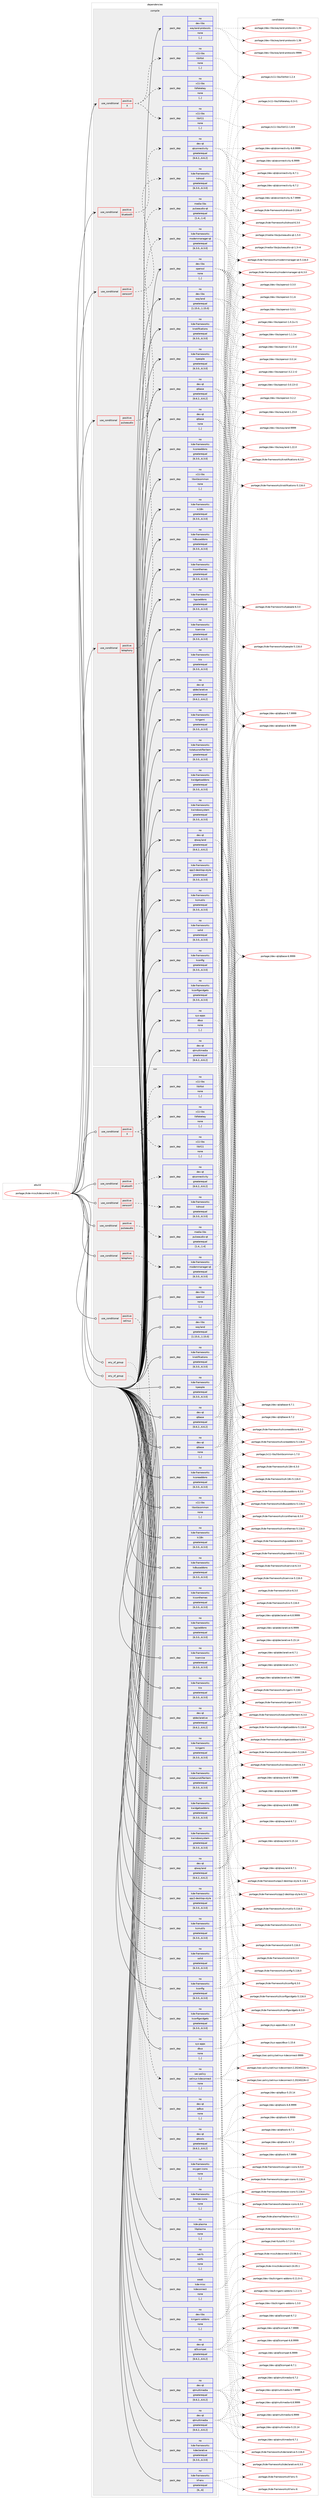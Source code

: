digraph prolog {

# *************
# Graph options
# *************

newrank=true;
concentrate=true;
compound=true;
graph [rankdir=LR,fontname=Helvetica,fontsize=10,ranksep=1.5];#, ranksep=2.5, nodesep=0.2];
edge  [arrowhead=vee];
node  [fontname=Helvetica,fontsize=10];

# **********
# The ebuild
# **********

subgraph cluster_leftcol {
color=gray;
label=<<i>ebuild</i>>;
id [label="portage://kde-misc/kdeconnect-24.05.1", color=red, width=4, href="../kde-misc/kdeconnect-24.05.1.svg"];
}

# ****************
# The dependencies
# ****************

subgraph cluster_midcol {
color=gray;
label=<<i>dependencies</i>>;
subgraph cluster_compile {
fillcolor="#eeeeee";
style=filled;
label=<<i>compile</i>>;
subgraph cond66796 {
dependency260951 [label=<<TABLE BORDER="0" CELLBORDER="1" CELLSPACING="0" CELLPADDING="4"><TR><TD ROWSPAN="3" CELLPADDING="10">use_conditional</TD></TR><TR><TD>positive</TD></TR><TR><TD>X</TD></TR></TABLE>>, shape=none, color=red];
subgraph pack192154 {
dependency260952 [label=<<TABLE BORDER="0" CELLBORDER="1" CELLSPACING="0" CELLPADDING="4" WIDTH="220"><TR><TD ROWSPAN="6" CELLPADDING="30">pack_dep</TD></TR><TR><TD WIDTH="110">no</TD></TR><TR><TD>x11-libs</TD></TR><TR><TD>libfakekey</TD></TR><TR><TD>none</TD></TR><TR><TD>[,,]</TD></TR></TABLE>>, shape=none, color=blue];
}
dependency260951:e -> dependency260952:w [weight=20,style="dashed",arrowhead="vee"];
subgraph pack192155 {
dependency260953 [label=<<TABLE BORDER="0" CELLBORDER="1" CELLSPACING="0" CELLPADDING="4" WIDTH="220"><TR><TD ROWSPAN="6" CELLPADDING="30">pack_dep</TD></TR><TR><TD WIDTH="110">no</TD></TR><TR><TD>x11-libs</TD></TR><TR><TD>libX11</TD></TR><TR><TD>none</TD></TR><TR><TD>[,,]</TD></TR></TABLE>>, shape=none, color=blue];
}
dependency260951:e -> dependency260953:w [weight=20,style="dashed",arrowhead="vee"];
subgraph pack192156 {
dependency260954 [label=<<TABLE BORDER="0" CELLBORDER="1" CELLSPACING="0" CELLPADDING="4" WIDTH="220"><TR><TD ROWSPAN="6" CELLPADDING="30">pack_dep</TD></TR><TR><TD WIDTH="110">no</TD></TR><TR><TD>x11-libs</TD></TR><TR><TD>libXtst</TD></TR><TR><TD>none</TD></TR><TR><TD>[,,]</TD></TR></TABLE>>, shape=none, color=blue];
}
dependency260951:e -> dependency260954:w [weight=20,style="dashed",arrowhead="vee"];
}
id:e -> dependency260951:w [weight=20,style="solid",arrowhead="vee"];
subgraph cond66797 {
dependency260955 [label=<<TABLE BORDER="0" CELLBORDER="1" CELLSPACING="0" CELLPADDING="4"><TR><TD ROWSPAN="3" CELLPADDING="10">use_conditional</TD></TR><TR><TD>positive</TD></TR><TR><TD>bluetooth</TD></TR></TABLE>>, shape=none, color=red];
subgraph pack192157 {
dependency260956 [label=<<TABLE BORDER="0" CELLBORDER="1" CELLSPACING="0" CELLPADDING="4" WIDTH="220"><TR><TD ROWSPAN="6" CELLPADDING="30">pack_dep</TD></TR><TR><TD WIDTH="110">no</TD></TR><TR><TD>dev-qt</TD></TR><TR><TD>qtconnectivity</TD></TR><TR><TD>greaterequal</TD></TR><TR><TD>[6.6.2,,,6.6.2]</TD></TR></TABLE>>, shape=none, color=blue];
}
dependency260955:e -> dependency260956:w [weight=20,style="dashed",arrowhead="vee"];
}
id:e -> dependency260955:w [weight=20,style="solid",arrowhead="vee"];
subgraph cond66798 {
dependency260957 [label=<<TABLE BORDER="0" CELLBORDER="1" CELLSPACING="0" CELLPADDING="4"><TR><TD ROWSPAN="3" CELLPADDING="10">use_conditional</TD></TR><TR><TD>positive</TD></TR><TR><TD>pulseaudio</TD></TR></TABLE>>, shape=none, color=red];
subgraph pack192158 {
dependency260958 [label=<<TABLE BORDER="0" CELLBORDER="1" CELLSPACING="0" CELLPADDING="4" WIDTH="220"><TR><TD ROWSPAN="6" CELLPADDING="30">pack_dep</TD></TR><TR><TD WIDTH="110">no</TD></TR><TR><TD>media-libs</TD></TR><TR><TD>pulseaudio-qt</TD></TR><TR><TD>greaterequal</TD></TR><TR><TD>[1.4,,,1.4]</TD></TR></TABLE>>, shape=none, color=blue];
}
dependency260957:e -> dependency260958:w [weight=20,style="dashed",arrowhead="vee"];
}
id:e -> dependency260957:w [weight=20,style="solid",arrowhead="vee"];
subgraph cond66799 {
dependency260959 [label=<<TABLE BORDER="0" CELLBORDER="1" CELLSPACING="0" CELLPADDING="4"><TR><TD ROWSPAN="3" CELLPADDING="10">use_conditional</TD></TR><TR><TD>positive</TD></TR><TR><TD>telephony</TD></TR></TABLE>>, shape=none, color=red];
subgraph pack192159 {
dependency260960 [label=<<TABLE BORDER="0" CELLBORDER="1" CELLSPACING="0" CELLPADDING="4" WIDTH="220"><TR><TD ROWSPAN="6" CELLPADDING="30">pack_dep</TD></TR><TR><TD WIDTH="110">no</TD></TR><TR><TD>kde-frameworks</TD></TR><TR><TD>modemmanager-qt</TD></TR><TR><TD>greaterequal</TD></TR><TR><TD>[6.3.0,,,6.3.0]</TD></TR></TABLE>>, shape=none, color=blue];
}
dependency260959:e -> dependency260960:w [weight=20,style="dashed",arrowhead="vee"];
}
id:e -> dependency260959:w [weight=20,style="solid",arrowhead="vee"];
subgraph cond66800 {
dependency260961 [label=<<TABLE BORDER="0" CELLBORDER="1" CELLSPACING="0" CELLPADDING="4"><TR><TD ROWSPAN="3" CELLPADDING="10">use_conditional</TD></TR><TR><TD>positive</TD></TR><TR><TD>zeroconf</TD></TR></TABLE>>, shape=none, color=red];
subgraph pack192160 {
dependency260962 [label=<<TABLE BORDER="0" CELLBORDER="1" CELLSPACING="0" CELLPADDING="4" WIDTH="220"><TR><TD ROWSPAN="6" CELLPADDING="30">pack_dep</TD></TR><TR><TD WIDTH="110">no</TD></TR><TR><TD>kde-frameworks</TD></TR><TR><TD>kdnssd</TD></TR><TR><TD>greaterequal</TD></TR><TR><TD>[6.3.0,,,6.3.0]</TD></TR></TABLE>>, shape=none, color=blue];
}
dependency260961:e -> dependency260962:w [weight=20,style="dashed",arrowhead="vee"];
}
id:e -> dependency260961:w [weight=20,style="solid",arrowhead="vee"];
subgraph pack192161 {
dependency260963 [label=<<TABLE BORDER="0" CELLBORDER="1" CELLSPACING="0" CELLPADDING="4" WIDTH="220"><TR><TD ROWSPAN="6" CELLPADDING="30">pack_dep</TD></TR><TR><TD WIDTH="110">no</TD></TR><TR><TD>dev-libs</TD></TR><TR><TD>openssl</TD></TR><TR><TD>none</TD></TR><TR><TD>[,,]</TD></TR></TABLE>>, shape=none, color=blue];
}
id:e -> dependency260963:w [weight=20,style="solid",arrowhead="vee"];
subgraph pack192162 {
dependency260964 [label=<<TABLE BORDER="0" CELLBORDER="1" CELLSPACING="0" CELLPADDING="4" WIDTH="220"><TR><TD ROWSPAN="6" CELLPADDING="30">pack_dep</TD></TR><TR><TD WIDTH="110">no</TD></TR><TR><TD>dev-libs</TD></TR><TR><TD>wayland</TD></TR><TR><TD>greaterequal</TD></TR><TR><TD>[1.15.0,,,1.15.0]</TD></TR></TABLE>>, shape=none, color=blue];
}
id:e -> dependency260964:w [weight=20,style="solid",arrowhead="vee"];
subgraph pack192163 {
dependency260965 [label=<<TABLE BORDER="0" CELLBORDER="1" CELLSPACING="0" CELLPADDING="4" WIDTH="220"><TR><TD ROWSPAN="6" CELLPADDING="30">pack_dep</TD></TR><TR><TD WIDTH="110">no</TD></TR><TR><TD>dev-libs</TD></TR><TR><TD>wayland-protocols</TD></TR><TR><TD>none</TD></TR><TR><TD>[,,]</TD></TR></TABLE>>, shape=none, color=blue];
}
id:e -> dependency260965:w [weight=20,style="solid",arrowhead="vee"];
subgraph pack192164 {
dependency260966 [label=<<TABLE BORDER="0" CELLBORDER="1" CELLSPACING="0" CELLPADDING="4" WIDTH="220"><TR><TD ROWSPAN="6" CELLPADDING="30">pack_dep</TD></TR><TR><TD WIDTH="110">no</TD></TR><TR><TD>dev-qt</TD></TR><TR><TD>qtbase</TD></TR><TR><TD>greaterequal</TD></TR><TR><TD>[6.6.2,,,6.6.2]</TD></TR></TABLE>>, shape=none, color=blue];
}
id:e -> dependency260966:w [weight=20,style="solid",arrowhead="vee"];
subgraph pack192165 {
dependency260967 [label=<<TABLE BORDER="0" CELLBORDER="1" CELLSPACING="0" CELLPADDING="4" WIDTH="220"><TR><TD ROWSPAN="6" CELLPADDING="30">pack_dep</TD></TR><TR><TD WIDTH="110">no</TD></TR><TR><TD>dev-qt</TD></TR><TR><TD>qtbase</TD></TR><TR><TD>none</TD></TR><TR><TD>[,,]</TD></TR></TABLE>>, shape=none, color=blue];
}
id:e -> dependency260967:w [weight=20,style="solid",arrowhead="vee"];
subgraph pack192166 {
dependency260968 [label=<<TABLE BORDER="0" CELLBORDER="1" CELLSPACING="0" CELLPADDING="4" WIDTH="220"><TR><TD ROWSPAN="6" CELLPADDING="30">pack_dep</TD></TR><TR><TD WIDTH="110">no</TD></TR><TR><TD>dev-qt</TD></TR><TR><TD>qtdeclarative</TD></TR><TR><TD>greaterequal</TD></TR><TR><TD>[6.6.2,,,6.6.2]</TD></TR></TABLE>>, shape=none, color=blue];
}
id:e -> dependency260968:w [weight=20,style="solid",arrowhead="vee"];
subgraph pack192167 {
dependency260969 [label=<<TABLE BORDER="0" CELLBORDER="1" CELLSPACING="0" CELLPADDING="4" WIDTH="220"><TR><TD ROWSPAN="6" CELLPADDING="30">pack_dep</TD></TR><TR><TD WIDTH="110">no</TD></TR><TR><TD>dev-qt</TD></TR><TR><TD>qtmultimedia</TD></TR><TR><TD>greaterequal</TD></TR><TR><TD>[6.6.2,,,6.6.2]</TD></TR></TABLE>>, shape=none, color=blue];
}
id:e -> dependency260969:w [weight=20,style="solid",arrowhead="vee"];
subgraph pack192168 {
dependency260970 [label=<<TABLE BORDER="0" CELLBORDER="1" CELLSPACING="0" CELLPADDING="4" WIDTH="220"><TR><TD ROWSPAN="6" CELLPADDING="30">pack_dep</TD></TR><TR><TD WIDTH="110">no</TD></TR><TR><TD>dev-qt</TD></TR><TR><TD>qtwayland</TD></TR><TR><TD>greaterequal</TD></TR><TR><TD>[6.6.2,,,6.6.2]</TD></TR></TABLE>>, shape=none, color=blue];
}
id:e -> dependency260970:w [weight=20,style="solid",arrowhead="vee"];
subgraph pack192169 {
dependency260971 [label=<<TABLE BORDER="0" CELLBORDER="1" CELLSPACING="0" CELLPADDING="4" WIDTH="220"><TR><TD ROWSPAN="6" CELLPADDING="30">pack_dep</TD></TR><TR><TD WIDTH="110">no</TD></TR><TR><TD>kde-frameworks</TD></TR><TR><TD>kcmutils</TD></TR><TR><TD>greaterequal</TD></TR><TR><TD>[6.3.0,,,6.3.0]</TD></TR></TABLE>>, shape=none, color=blue];
}
id:e -> dependency260971:w [weight=20,style="solid",arrowhead="vee"];
subgraph pack192170 {
dependency260972 [label=<<TABLE BORDER="0" CELLBORDER="1" CELLSPACING="0" CELLPADDING="4" WIDTH="220"><TR><TD ROWSPAN="6" CELLPADDING="30">pack_dep</TD></TR><TR><TD WIDTH="110">no</TD></TR><TR><TD>kde-frameworks</TD></TR><TR><TD>kconfig</TD></TR><TR><TD>greaterequal</TD></TR><TR><TD>[6.3.0,,,6.3.0]</TD></TR></TABLE>>, shape=none, color=blue];
}
id:e -> dependency260972:w [weight=20,style="solid",arrowhead="vee"];
subgraph pack192171 {
dependency260973 [label=<<TABLE BORDER="0" CELLBORDER="1" CELLSPACING="0" CELLPADDING="4" WIDTH="220"><TR><TD ROWSPAN="6" CELLPADDING="30">pack_dep</TD></TR><TR><TD WIDTH="110">no</TD></TR><TR><TD>kde-frameworks</TD></TR><TR><TD>kconfigwidgets</TD></TR><TR><TD>greaterequal</TD></TR><TR><TD>[6.3.0,,,6.3.0]</TD></TR></TABLE>>, shape=none, color=blue];
}
id:e -> dependency260973:w [weight=20,style="solid",arrowhead="vee"];
subgraph pack192172 {
dependency260974 [label=<<TABLE BORDER="0" CELLBORDER="1" CELLSPACING="0" CELLPADDING="4" WIDTH="220"><TR><TD ROWSPAN="6" CELLPADDING="30">pack_dep</TD></TR><TR><TD WIDTH="110">no</TD></TR><TR><TD>kde-frameworks</TD></TR><TR><TD>kcoreaddons</TD></TR><TR><TD>greaterequal</TD></TR><TR><TD>[6.3.0,,,6.3.0]</TD></TR></TABLE>>, shape=none, color=blue];
}
id:e -> dependency260974:w [weight=20,style="solid",arrowhead="vee"];
subgraph pack192173 {
dependency260975 [label=<<TABLE BORDER="0" CELLBORDER="1" CELLSPACING="0" CELLPADDING="4" WIDTH="220"><TR><TD ROWSPAN="6" CELLPADDING="30">pack_dep</TD></TR><TR><TD WIDTH="110">no</TD></TR><TR><TD>kde-frameworks</TD></TR><TR><TD>kdbusaddons</TD></TR><TR><TD>greaterequal</TD></TR><TR><TD>[6.3.0,,,6.3.0]</TD></TR></TABLE>>, shape=none, color=blue];
}
id:e -> dependency260975:w [weight=20,style="solid",arrowhead="vee"];
subgraph pack192174 {
dependency260976 [label=<<TABLE BORDER="0" CELLBORDER="1" CELLSPACING="0" CELLPADDING="4" WIDTH="220"><TR><TD ROWSPAN="6" CELLPADDING="30">pack_dep</TD></TR><TR><TD WIDTH="110">no</TD></TR><TR><TD>kde-frameworks</TD></TR><TR><TD>kguiaddons</TD></TR><TR><TD>greaterequal</TD></TR><TR><TD>[6.3.0,,,6.3.0]</TD></TR></TABLE>>, shape=none, color=blue];
}
id:e -> dependency260976:w [weight=20,style="solid",arrowhead="vee"];
subgraph pack192175 {
dependency260977 [label=<<TABLE BORDER="0" CELLBORDER="1" CELLSPACING="0" CELLPADDING="4" WIDTH="220"><TR><TD ROWSPAN="6" CELLPADDING="30">pack_dep</TD></TR><TR><TD WIDTH="110">no</TD></TR><TR><TD>kde-frameworks</TD></TR><TR><TD>ki18n</TD></TR><TR><TD>greaterequal</TD></TR><TR><TD>[6.3.0,,,6.3.0]</TD></TR></TABLE>>, shape=none, color=blue];
}
id:e -> dependency260977:w [weight=20,style="solid",arrowhead="vee"];
subgraph pack192176 {
dependency260978 [label=<<TABLE BORDER="0" CELLBORDER="1" CELLSPACING="0" CELLPADDING="4" WIDTH="220"><TR><TD ROWSPAN="6" CELLPADDING="30">pack_dep</TD></TR><TR><TD WIDTH="110">no</TD></TR><TR><TD>kde-frameworks</TD></TR><TR><TD>kiconthemes</TD></TR><TR><TD>greaterequal</TD></TR><TR><TD>[6.3.0,,,6.3.0]</TD></TR></TABLE>>, shape=none, color=blue];
}
id:e -> dependency260978:w [weight=20,style="solid",arrowhead="vee"];
subgraph pack192177 {
dependency260979 [label=<<TABLE BORDER="0" CELLBORDER="1" CELLSPACING="0" CELLPADDING="4" WIDTH="220"><TR><TD ROWSPAN="6" CELLPADDING="30">pack_dep</TD></TR><TR><TD WIDTH="110">no</TD></TR><TR><TD>kde-frameworks</TD></TR><TR><TD>kio</TD></TR><TR><TD>greaterequal</TD></TR><TR><TD>[6.3.0,,,6.3.0]</TD></TR></TABLE>>, shape=none, color=blue];
}
id:e -> dependency260979:w [weight=20,style="solid",arrowhead="vee"];
subgraph pack192178 {
dependency260980 [label=<<TABLE BORDER="0" CELLBORDER="1" CELLSPACING="0" CELLPADDING="4" WIDTH="220"><TR><TD ROWSPAN="6" CELLPADDING="30">pack_dep</TD></TR><TR><TD WIDTH="110">no</TD></TR><TR><TD>kde-frameworks</TD></TR><TR><TD>kirigami</TD></TR><TR><TD>greaterequal</TD></TR><TR><TD>[6.3.0,,,6.3.0]</TD></TR></TABLE>>, shape=none, color=blue];
}
id:e -> dependency260980:w [weight=20,style="solid",arrowhead="vee"];
subgraph pack192179 {
dependency260981 [label=<<TABLE BORDER="0" CELLBORDER="1" CELLSPACING="0" CELLPADDING="4" WIDTH="220"><TR><TD ROWSPAN="6" CELLPADDING="30">pack_dep</TD></TR><TR><TD WIDTH="110">no</TD></TR><TR><TD>kde-frameworks</TD></TR><TR><TD>knotifications</TD></TR><TR><TD>greaterequal</TD></TR><TR><TD>[6.3.0,,,6.3.0]</TD></TR></TABLE>>, shape=none, color=blue];
}
id:e -> dependency260981:w [weight=20,style="solid",arrowhead="vee"];
subgraph pack192180 {
dependency260982 [label=<<TABLE BORDER="0" CELLBORDER="1" CELLSPACING="0" CELLPADDING="4" WIDTH="220"><TR><TD ROWSPAN="6" CELLPADDING="30">pack_dep</TD></TR><TR><TD WIDTH="110">no</TD></TR><TR><TD>kde-frameworks</TD></TR><TR><TD>kpeople</TD></TR><TR><TD>greaterequal</TD></TR><TR><TD>[6.3.0,,,6.3.0]</TD></TR></TABLE>>, shape=none, color=blue];
}
id:e -> dependency260982:w [weight=20,style="solid",arrowhead="vee"];
subgraph pack192181 {
dependency260983 [label=<<TABLE BORDER="0" CELLBORDER="1" CELLSPACING="0" CELLPADDING="4" WIDTH="220"><TR><TD ROWSPAN="6" CELLPADDING="30">pack_dep</TD></TR><TR><TD WIDTH="110">no</TD></TR><TR><TD>kde-frameworks</TD></TR><TR><TD>kservice</TD></TR><TR><TD>greaterequal</TD></TR><TR><TD>[6.3.0,,,6.3.0]</TD></TR></TABLE>>, shape=none, color=blue];
}
id:e -> dependency260983:w [weight=20,style="solid",arrowhead="vee"];
subgraph pack192182 {
dependency260984 [label=<<TABLE BORDER="0" CELLBORDER="1" CELLSPACING="0" CELLPADDING="4" WIDTH="220"><TR><TD ROWSPAN="6" CELLPADDING="30">pack_dep</TD></TR><TR><TD WIDTH="110">no</TD></TR><TR><TD>kde-frameworks</TD></TR><TR><TD>kstatusnotifieritem</TD></TR><TR><TD>greaterequal</TD></TR><TR><TD>[6.3.0,,,6.3.0]</TD></TR></TABLE>>, shape=none, color=blue];
}
id:e -> dependency260984:w [weight=20,style="solid",arrowhead="vee"];
subgraph pack192183 {
dependency260985 [label=<<TABLE BORDER="0" CELLBORDER="1" CELLSPACING="0" CELLPADDING="4" WIDTH="220"><TR><TD ROWSPAN="6" CELLPADDING="30">pack_dep</TD></TR><TR><TD WIDTH="110">no</TD></TR><TR><TD>kde-frameworks</TD></TR><TR><TD>kwidgetsaddons</TD></TR><TR><TD>greaterequal</TD></TR><TR><TD>[6.3.0,,,6.3.0]</TD></TR></TABLE>>, shape=none, color=blue];
}
id:e -> dependency260985:w [weight=20,style="solid",arrowhead="vee"];
subgraph pack192184 {
dependency260986 [label=<<TABLE BORDER="0" CELLBORDER="1" CELLSPACING="0" CELLPADDING="4" WIDTH="220"><TR><TD ROWSPAN="6" CELLPADDING="30">pack_dep</TD></TR><TR><TD WIDTH="110">no</TD></TR><TR><TD>kde-frameworks</TD></TR><TR><TD>kwindowsystem</TD></TR><TR><TD>greaterequal</TD></TR><TR><TD>[6.3.0,,,6.3.0]</TD></TR></TABLE>>, shape=none, color=blue];
}
id:e -> dependency260986:w [weight=20,style="solid",arrowhead="vee"];
subgraph pack192185 {
dependency260987 [label=<<TABLE BORDER="0" CELLBORDER="1" CELLSPACING="0" CELLPADDING="4" WIDTH="220"><TR><TD ROWSPAN="6" CELLPADDING="30">pack_dep</TD></TR><TR><TD WIDTH="110">no</TD></TR><TR><TD>kde-frameworks</TD></TR><TR><TD>qqc2-desktop-style</TD></TR><TR><TD>greaterequal</TD></TR><TR><TD>[6.3.0,,,6.3.0]</TD></TR></TABLE>>, shape=none, color=blue];
}
id:e -> dependency260987:w [weight=20,style="solid",arrowhead="vee"];
subgraph pack192186 {
dependency260988 [label=<<TABLE BORDER="0" CELLBORDER="1" CELLSPACING="0" CELLPADDING="4" WIDTH="220"><TR><TD ROWSPAN="6" CELLPADDING="30">pack_dep</TD></TR><TR><TD WIDTH="110">no</TD></TR><TR><TD>kde-frameworks</TD></TR><TR><TD>solid</TD></TR><TR><TD>greaterequal</TD></TR><TR><TD>[6.3.0,,,6.3.0]</TD></TR></TABLE>>, shape=none, color=blue];
}
id:e -> dependency260988:w [weight=20,style="solid",arrowhead="vee"];
subgraph pack192187 {
dependency260989 [label=<<TABLE BORDER="0" CELLBORDER="1" CELLSPACING="0" CELLPADDING="4" WIDTH="220"><TR><TD ROWSPAN="6" CELLPADDING="30">pack_dep</TD></TR><TR><TD WIDTH="110">no</TD></TR><TR><TD>sys-apps</TD></TR><TR><TD>dbus</TD></TR><TR><TD>none</TD></TR><TR><TD>[,,]</TD></TR></TABLE>>, shape=none, color=blue];
}
id:e -> dependency260989:w [weight=20,style="solid",arrowhead="vee"];
subgraph pack192188 {
dependency260990 [label=<<TABLE BORDER="0" CELLBORDER="1" CELLSPACING="0" CELLPADDING="4" WIDTH="220"><TR><TD ROWSPAN="6" CELLPADDING="30">pack_dep</TD></TR><TR><TD WIDTH="110">no</TD></TR><TR><TD>x11-libs</TD></TR><TR><TD>libxkbcommon</TD></TR><TR><TD>none</TD></TR><TR><TD>[,,]</TD></TR></TABLE>>, shape=none, color=blue];
}
id:e -> dependency260990:w [weight=20,style="solid",arrowhead="vee"];
}
subgraph cluster_compileandrun {
fillcolor="#eeeeee";
style=filled;
label=<<i>compile and run</i>>;
}
subgraph cluster_run {
fillcolor="#eeeeee";
style=filled;
label=<<i>run</i>>;
subgraph any1849 {
dependency260991 [label=<<TABLE BORDER="0" CELLBORDER="1" CELLSPACING="0" CELLPADDING="4"><TR><TD CELLPADDING="10">any_of_group</TD></TR></TABLE>>, shape=none, color=red];subgraph pack192189 {
dependency260992 [label=<<TABLE BORDER="0" CELLBORDER="1" CELLSPACING="0" CELLPADDING="4" WIDTH="220"><TR><TD ROWSPAN="6" CELLPADDING="30">pack_dep</TD></TR><TR><TD WIDTH="110">no</TD></TR><TR><TD>dev-qt</TD></TR><TR><TD>qttools</TD></TR><TR><TD>greaterequal</TD></TR><TR><TD>[6.6.2,,,6.6.2]</TD></TR></TABLE>>, shape=none, color=blue];
}
dependency260991:e -> dependency260992:w [weight=20,style="dotted",arrowhead="oinv"];
subgraph pack192190 {
dependency260993 [label=<<TABLE BORDER="0" CELLBORDER="1" CELLSPACING="0" CELLPADDING="4" WIDTH="220"><TR><TD ROWSPAN="6" CELLPADDING="30">pack_dep</TD></TR><TR><TD WIDTH="110">no</TD></TR><TR><TD>dev-qt</TD></TR><TR><TD>qdbus</TD></TR><TR><TD>none</TD></TR><TR><TD>[,,]</TD></TR></TABLE>>, shape=none, color=blue];
}
dependency260991:e -> dependency260993:w [weight=20,style="dotted",arrowhead="oinv"];
}
id:e -> dependency260991:w [weight=20,style="solid",arrowhead="odot"];
subgraph any1850 {
dependency260994 [label=<<TABLE BORDER="0" CELLBORDER="1" CELLSPACING="0" CELLPADDING="4"><TR><TD CELLPADDING="10">any_of_group</TD></TR></TABLE>>, shape=none, color=red];subgraph pack192191 {
dependency260995 [label=<<TABLE BORDER="0" CELLBORDER="1" CELLSPACING="0" CELLPADDING="4" WIDTH="220"><TR><TD ROWSPAN="6" CELLPADDING="30">pack_dep</TD></TR><TR><TD WIDTH="110">no</TD></TR><TR><TD>kde-frameworks</TD></TR><TR><TD>breeze-icons</TD></TR><TR><TD>none</TD></TR><TR><TD>[,,]</TD></TR></TABLE>>, shape=none, color=blue];
}
dependency260994:e -> dependency260995:w [weight=20,style="dotted",arrowhead="oinv"];
subgraph pack192192 {
dependency260996 [label=<<TABLE BORDER="0" CELLBORDER="1" CELLSPACING="0" CELLPADDING="4" WIDTH="220"><TR><TD ROWSPAN="6" CELLPADDING="30">pack_dep</TD></TR><TR><TD WIDTH="110">no</TD></TR><TR><TD>kde-frameworks</TD></TR><TR><TD>oxygen-icons</TD></TR><TR><TD>none</TD></TR><TR><TD>[,,]</TD></TR></TABLE>>, shape=none, color=blue];
}
dependency260994:e -> dependency260996:w [weight=20,style="dotted",arrowhead="oinv"];
}
id:e -> dependency260994:w [weight=20,style="solid",arrowhead="odot"];
subgraph cond66801 {
dependency260997 [label=<<TABLE BORDER="0" CELLBORDER="1" CELLSPACING="0" CELLPADDING="4"><TR><TD ROWSPAN="3" CELLPADDING="10">use_conditional</TD></TR><TR><TD>positive</TD></TR><TR><TD>X</TD></TR></TABLE>>, shape=none, color=red];
subgraph pack192193 {
dependency260998 [label=<<TABLE BORDER="0" CELLBORDER="1" CELLSPACING="0" CELLPADDING="4" WIDTH="220"><TR><TD ROWSPAN="6" CELLPADDING="30">pack_dep</TD></TR><TR><TD WIDTH="110">no</TD></TR><TR><TD>x11-libs</TD></TR><TR><TD>libfakekey</TD></TR><TR><TD>none</TD></TR><TR><TD>[,,]</TD></TR></TABLE>>, shape=none, color=blue];
}
dependency260997:e -> dependency260998:w [weight=20,style="dashed",arrowhead="vee"];
subgraph pack192194 {
dependency260999 [label=<<TABLE BORDER="0" CELLBORDER="1" CELLSPACING="0" CELLPADDING="4" WIDTH="220"><TR><TD ROWSPAN="6" CELLPADDING="30">pack_dep</TD></TR><TR><TD WIDTH="110">no</TD></TR><TR><TD>x11-libs</TD></TR><TR><TD>libX11</TD></TR><TR><TD>none</TD></TR><TR><TD>[,,]</TD></TR></TABLE>>, shape=none, color=blue];
}
dependency260997:e -> dependency260999:w [weight=20,style="dashed",arrowhead="vee"];
subgraph pack192195 {
dependency261000 [label=<<TABLE BORDER="0" CELLBORDER="1" CELLSPACING="0" CELLPADDING="4" WIDTH="220"><TR><TD ROWSPAN="6" CELLPADDING="30">pack_dep</TD></TR><TR><TD WIDTH="110">no</TD></TR><TR><TD>x11-libs</TD></TR><TR><TD>libXtst</TD></TR><TR><TD>none</TD></TR><TR><TD>[,,]</TD></TR></TABLE>>, shape=none, color=blue];
}
dependency260997:e -> dependency261000:w [weight=20,style="dashed",arrowhead="vee"];
}
id:e -> dependency260997:w [weight=20,style="solid",arrowhead="odot"];
subgraph cond66802 {
dependency261001 [label=<<TABLE BORDER="0" CELLBORDER="1" CELLSPACING="0" CELLPADDING="4"><TR><TD ROWSPAN="3" CELLPADDING="10">use_conditional</TD></TR><TR><TD>positive</TD></TR><TR><TD>bluetooth</TD></TR></TABLE>>, shape=none, color=red];
subgraph pack192196 {
dependency261002 [label=<<TABLE BORDER="0" CELLBORDER="1" CELLSPACING="0" CELLPADDING="4" WIDTH="220"><TR><TD ROWSPAN="6" CELLPADDING="30">pack_dep</TD></TR><TR><TD WIDTH="110">no</TD></TR><TR><TD>dev-qt</TD></TR><TR><TD>qtconnectivity</TD></TR><TR><TD>greaterequal</TD></TR><TR><TD>[6.6.2,,,6.6.2]</TD></TR></TABLE>>, shape=none, color=blue];
}
dependency261001:e -> dependency261002:w [weight=20,style="dashed",arrowhead="vee"];
}
id:e -> dependency261001:w [weight=20,style="solid",arrowhead="odot"];
subgraph cond66803 {
dependency261003 [label=<<TABLE BORDER="0" CELLBORDER="1" CELLSPACING="0" CELLPADDING="4"><TR><TD ROWSPAN="3" CELLPADDING="10">use_conditional</TD></TR><TR><TD>positive</TD></TR><TR><TD>pulseaudio</TD></TR></TABLE>>, shape=none, color=red];
subgraph pack192197 {
dependency261004 [label=<<TABLE BORDER="0" CELLBORDER="1" CELLSPACING="0" CELLPADDING="4" WIDTH="220"><TR><TD ROWSPAN="6" CELLPADDING="30">pack_dep</TD></TR><TR><TD WIDTH="110">no</TD></TR><TR><TD>media-libs</TD></TR><TR><TD>pulseaudio-qt</TD></TR><TR><TD>greaterequal</TD></TR><TR><TD>[1.4,,,1.4]</TD></TR></TABLE>>, shape=none, color=blue];
}
dependency261003:e -> dependency261004:w [weight=20,style="dashed",arrowhead="vee"];
}
id:e -> dependency261003:w [weight=20,style="solid",arrowhead="odot"];
subgraph cond66804 {
dependency261005 [label=<<TABLE BORDER="0" CELLBORDER="1" CELLSPACING="0" CELLPADDING="4"><TR><TD ROWSPAN="3" CELLPADDING="10">use_conditional</TD></TR><TR><TD>positive</TD></TR><TR><TD>selinux</TD></TR></TABLE>>, shape=none, color=red];
subgraph pack192198 {
dependency261006 [label=<<TABLE BORDER="0" CELLBORDER="1" CELLSPACING="0" CELLPADDING="4" WIDTH="220"><TR><TD ROWSPAN="6" CELLPADDING="30">pack_dep</TD></TR><TR><TD WIDTH="110">no</TD></TR><TR><TD>sec-policy</TD></TR><TR><TD>selinux-kdeconnect</TD></TR><TR><TD>none</TD></TR><TR><TD>[,,]</TD></TR></TABLE>>, shape=none, color=blue];
}
dependency261005:e -> dependency261006:w [weight=20,style="dashed",arrowhead="vee"];
}
id:e -> dependency261005:w [weight=20,style="solid",arrowhead="odot"];
subgraph cond66805 {
dependency261007 [label=<<TABLE BORDER="0" CELLBORDER="1" CELLSPACING="0" CELLPADDING="4"><TR><TD ROWSPAN="3" CELLPADDING="10">use_conditional</TD></TR><TR><TD>positive</TD></TR><TR><TD>telephony</TD></TR></TABLE>>, shape=none, color=red];
subgraph pack192199 {
dependency261008 [label=<<TABLE BORDER="0" CELLBORDER="1" CELLSPACING="0" CELLPADDING="4" WIDTH="220"><TR><TD ROWSPAN="6" CELLPADDING="30">pack_dep</TD></TR><TR><TD WIDTH="110">no</TD></TR><TR><TD>kde-frameworks</TD></TR><TR><TD>modemmanager-qt</TD></TR><TR><TD>greaterequal</TD></TR><TR><TD>[6.3.0,,,6.3.0]</TD></TR></TABLE>>, shape=none, color=blue];
}
dependency261007:e -> dependency261008:w [weight=20,style="dashed",arrowhead="vee"];
}
id:e -> dependency261007:w [weight=20,style="solid",arrowhead="odot"];
subgraph cond66806 {
dependency261009 [label=<<TABLE BORDER="0" CELLBORDER="1" CELLSPACING="0" CELLPADDING="4"><TR><TD ROWSPAN="3" CELLPADDING="10">use_conditional</TD></TR><TR><TD>positive</TD></TR><TR><TD>zeroconf</TD></TR></TABLE>>, shape=none, color=red];
subgraph pack192200 {
dependency261010 [label=<<TABLE BORDER="0" CELLBORDER="1" CELLSPACING="0" CELLPADDING="4" WIDTH="220"><TR><TD ROWSPAN="6" CELLPADDING="30">pack_dep</TD></TR><TR><TD WIDTH="110">no</TD></TR><TR><TD>kde-frameworks</TD></TR><TR><TD>kdnssd</TD></TR><TR><TD>greaterequal</TD></TR><TR><TD>[6.3.0,,,6.3.0]</TD></TR></TABLE>>, shape=none, color=blue];
}
dependency261009:e -> dependency261010:w [weight=20,style="dashed",arrowhead="vee"];
}
id:e -> dependency261009:w [weight=20,style="solid",arrowhead="odot"];
subgraph pack192201 {
dependency261011 [label=<<TABLE BORDER="0" CELLBORDER="1" CELLSPACING="0" CELLPADDING="4" WIDTH="220"><TR><TD ROWSPAN="6" CELLPADDING="30">pack_dep</TD></TR><TR><TD WIDTH="110">no</TD></TR><TR><TD>dev-libs</TD></TR><TR><TD>kirigami-addons</TD></TR><TR><TD>none</TD></TR><TR><TD>[,,]</TD></TR></TABLE>>, shape=none, color=blue];
}
id:e -> dependency261011:w [weight=20,style="solid",arrowhead="odot"];
subgraph pack192202 {
dependency261012 [label=<<TABLE BORDER="0" CELLBORDER="1" CELLSPACING="0" CELLPADDING="4" WIDTH="220"><TR><TD ROWSPAN="6" CELLPADDING="30">pack_dep</TD></TR><TR><TD WIDTH="110">no</TD></TR><TR><TD>dev-libs</TD></TR><TR><TD>openssl</TD></TR><TR><TD>none</TD></TR><TR><TD>[,,]</TD></TR></TABLE>>, shape=none, color=blue];
}
id:e -> dependency261012:w [weight=20,style="solid",arrowhead="odot"];
subgraph pack192203 {
dependency261013 [label=<<TABLE BORDER="0" CELLBORDER="1" CELLSPACING="0" CELLPADDING="4" WIDTH="220"><TR><TD ROWSPAN="6" CELLPADDING="30">pack_dep</TD></TR><TR><TD WIDTH="110">no</TD></TR><TR><TD>dev-libs</TD></TR><TR><TD>wayland</TD></TR><TR><TD>greaterequal</TD></TR><TR><TD>[1.15.0,,,1.15.0]</TD></TR></TABLE>>, shape=none, color=blue];
}
id:e -> dependency261013:w [weight=20,style="solid",arrowhead="odot"];
subgraph pack192204 {
dependency261014 [label=<<TABLE BORDER="0" CELLBORDER="1" CELLSPACING="0" CELLPADDING="4" WIDTH="220"><TR><TD ROWSPAN="6" CELLPADDING="30">pack_dep</TD></TR><TR><TD WIDTH="110">no</TD></TR><TR><TD>dev-qt</TD></TR><TR><TD>qt5compat</TD></TR><TR><TD>greaterequal</TD></TR><TR><TD>[6.6.2,,,6.6.2]</TD></TR></TABLE>>, shape=none, color=blue];
}
id:e -> dependency261014:w [weight=20,style="solid",arrowhead="odot"];
subgraph pack192205 {
dependency261015 [label=<<TABLE BORDER="0" CELLBORDER="1" CELLSPACING="0" CELLPADDING="4" WIDTH="220"><TR><TD ROWSPAN="6" CELLPADDING="30">pack_dep</TD></TR><TR><TD WIDTH="110">no</TD></TR><TR><TD>dev-qt</TD></TR><TR><TD>qtbase</TD></TR><TR><TD>greaterequal</TD></TR><TR><TD>[6.6.2,,,6.6.2]</TD></TR></TABLE>>, shape=none, color=blue];
}
id:e -> dependency261015:w [weight=20,style="solid",arrowhead="odot"];
subgraph pack192206 {
dependency261016 [label=<<TABLE BORDER="0" CELLBORDER="1" CELLSPACING="0" CELLPADDING="4" WIDTH="220"><TR><TD ROWSPAN="6" CELLPADDING="30">pack_dep</TD></TR><TR><TD WIDTH="110">no</TD></TR><TR><TD>dev-qt</TD></TR><TR><TD>qtbase</TD></TR><TR><TD>none</TD></TR><TR><TD>[,,]</TD></TR></TABLE>>, shape=none, color=blue];
}
id:e -> dependency261016:w [weight=20,style="solid",arrowhead="odot"];
subgraph pack192207 {
dependency261017 [label=<<TABLE BORDER="0" CELLBORDER="1" CELLSPACING="0" CELLPADDING="4" WIDTH="220"><TR><TD ROWSPAN="6" CELLPADDING="30">pack_dep</TD></TR><TR><TD WIDTH="110">no</TD></TR><TR><TD>dev-qt</TD></TR><TR><TD>qtdeclarative</TD></TR><TR><TD>greaterequal</TD></TR><TR><TD>[6.6.2,,,6.6.2]</TD></TR></TABLE>>, shape=none, color=blue];
}
id:e -> dependency261017:w [weight=20,style="solid",arrowhead="odot"];
subgraph pack192208 {
dependency261018 [label=<<TABLE BORDER="0" CELLBORDER="1" CELLSPACING="0" CELLPADDING="4" WIDTH="220"><TR><TD ROWSPAN="6" CELLPADDING="30">pack_dep</TD></TR><TR><TD WIDTH="110">no</TD></TR><TR><TD>dev-qt</TD></TR><TR><TD>qtmultimedia</TD></TR><TR><TD>greaterequal</TD></TR><TR><TD>[6.6.2,,,6.6.2]</TD></TR></TABLE>>, shape=none, color=blue];
}
id:e -> dependency261018:w [weight=20,style="solid",arrowhead="odot"];
subgraph pack192209 {
dependency261019 [label=<<TABLE BORDER="0" CELLBORDER="1" CELLSPACING="0" CELLPADDING="4" WIDTH="220"><TR><TD ROWSPAN="6" CELLPADDING="30">pack_dep</TD></TR><TR><TD WIDTH="110">no</TD></TR><TR><TD>dev-qt</TD></TR><TR><TD>qtmultimedia</TD></TR><TR><TD>greaterequal</TD></TR><TR><TD>[6.6.2,,,6.6.2]</TD></TR></TABLE>>, shape=none, color=blue];
}
id:e -> dependency261019:w [weight=20,style="solid",arrowhead="odot"];
subgraph pack192210 {
dependency261020 [label=<<TABLE BORDER="0" CELLBORDER="1" CELLSPACING="0" CELLPADDING="4" WIDTH="220"><TR><TD ROWSPAN="6" CELLPADDING="30">pack_dep</TD></TR><TR><TD WIDTH="110">no</TD></TR><TR><TD>dev-qt</TD></TR><TR><TD>qtwayland</TD></TR><TR><TD>greaterequal</TD></TR><TR><TD>[6.6.2,,,6.6.2]</TD></TR></TABLE>>, shape=none, color=blue];
}
id:e -> dependency261020:w [weight=20,style="solid",arrowhead="odot"];
subgraph pack192211 {
dependency261021 [label=<<TABLE BORDER="0" CELLBORDER="1" CELLSPACING="0" CELLPADDING="4" WIDTH="220"><TR><TD ROWSPAN="6" CELLPADDING="30">pack_dep</TD></TR><TR><TD WIDTH="110">no</TD></TR><TR><TD>kde-frameworks</TD></TR><TR><TD>kcmutils</TD></TR><TR><TD>greaterequal</TD></TR><TR><TD>[6.3.0,,,6.3.0]</TD></TR></TABLE>>, shape=none, color=blue];
}
id:e -> dependency261021:w [weight=20,style="solid",arrowhead="odot"];
subgraph pack192212 {
dependency261022 [label=<<TABLE BORDER="0" CELLBORDER="1" CELLSPACING="0" CELLPADDING="4" WIDTH="220"><TR><TD ROWSPAN="6" CELLPADDING="30">pack_dep</TD></TR><TR><TD WIDTH="110">no</TD></TR><TR><TD>kde-frameworks</TD></TR><TR><TD>kconfig</TD></TR><TR><TD>greaterequal</TD></TR><TR><TD>[6.3.0,,,6.3.0]</TD></TR></TABLE>>, shape=none, color=blue];
}
id:e -> dependency261022:w [weight=20,style="solid",arrowhead="odot"];
subgraph pack192213 {
dependency261023 [label=<<TABLE BORDER="0" CELLBORDER="1" CELLSPACING="0" CELLPADDING="4" WIDTH="220"><TR><TD ROWSPAN="6" CELLPADDING="30">pack_dep</TD></TR><TR><TD WIDTH="110">no</TD></TR><TR><TD>kde-frameworks</TD></TR><TR><TD>kconfigwidgets</TD></TR><TR><TD>greaterequal</TD></TR><TR><TD>[6.3.0,,,6.3.0]</TD></TR></TABLE>>, shape=none, color=blue];
}
id:e -> dependency261023:w [weight=20,style="solid",arrowhead="odot"];
subgraph pack192214 {
dependency261024 [label=<<TABLE BORDER="0" CELLBORDER="1" CELLSPACING="0" CELLPADDING="4" WIDTH="220"><TR><TD ROWSPAN="6" CELLPADDING="30">pack_dep</TD></TR><TR><TD WIDTH="110">no</TD></TR><TR><TD>kde-frameworks</TD></TR><TR><TD>kcoreaddons</TD></TR><TR><TD>greaterequal</TD></TR><TR><TD>[6.3.0,,,6.3.0]</TD></TR></TABLE>>, shape=none, color=blue];
}
id:e -> dependency261024:w [weight=20,style="solid",arrowhead="odot"];
subgraph pack192215 {
dependency261025 [label=<<TABLE BORDER="0" CELLBORDER="1" CELLSPACING="0" CELLPADDING="4" WIDTH="220"><TR><TD ROWSPAN="6" CELLPADDING="30">pack_dep</TD></TR><TR><TD WIDTH="110">no</TD></TR><TR><TD>kde-frameworks</TD></TR><TR><TD>kdbusaddons</TD></TR><TR><TD>greaterequal</TD></TR><TR><TD>[6.3.0,,,6.3.0]</TD></TR></TABLE>>, shape=none, color=blue];
}
id:e -> dependency261025:w [weight=20,style="solid",arrowhead="odot"];
subgraph pack192216 {
dependency261026 [label=<<TABLE BORDER="0" CELLBORDER="1" CELLSPACING="0" CELLPADDING="4" WIDTH="220"><TR><TD ROWSPAN="6" CELLPADDING="30">pack_dep</TD></TR><TR><TD WIDTH="110">no</TD></TR><TR><TD>kde-frameworks</TD></TR><TR><TD>kdeclarative</TD></TR><TR><TD>greaterequal</TD></TR><TR><TD>[6.3.0,,,6.3.0]</TD></TR></TABLE>>, shape=none, color=blue];
}
id:e -> dependency261026:w [weight=20,style="solid",arrowhead="odot"];
subgraph pack192217 {
dependency261027 [label=<<TABLE BORDER="0" CELLBORDER="1" CELLSPACING="0" CELLPADDING="4" WIDTH="220"><TR><TD ROWSPAN="6" CELLPADDING="30">pack_dep</TD></TR><TR><TD WIDTH="110">no</TD></TR><TR><TD>kde-frameworks</TD></TR><TR><TD>kf-env</TD></TR><TR><TD>greaterequal</TD></TR><TR><TD>[6,,,6]</TD></TR></TABLE>>, shape=none, color=blue];
}
id:e -> dependency261027:w [weight=20,style="solid",arrowhead="odot"];
subgraph pack192218 {
dependency261028 [label=<<TABLE BORDER="0" CELLBORDER="1" CELLSPACING="0" CELLPADDING="4" WIDTH="220"><TR><TD ROWSPAN="6" CELLPADDING="30">pack_dep</TD></TR><TR><TD WIDTH="110">no</TD></TR><TR><TD>kde-frameworks</TD></TR><TR><TD>kguiaddons</TD></TR><TR><TD>greaterequal</TD></TR><TR><TD>[6.3.0,,,6.3.0]</TD></TR></TABLE>>, shape=none, color=blue];
}
id:e -> dependency261028:w [weight=20,style="solid",arrowhead="odot"];
subgraph pack192219 {
dependency261029 [label=<<TABLE BORDER="0" CELLBORDER="1" CELLSPACING="0" CELLPADDING="4" WIDTH="220"><TR><TD ROWSPAN="6" CELLPADDING="30">pack_dep</TD></TR><TR><TD WIDTH="110">no</TD></TR><TR><TD>kde-frameworks</TD></TR><TR><TD>ki18n</TD></TR><TR><TD>greaterequal</TD></TR><TR><TD>[6.3.0,,,6.3.0]</TD></TR></TABLE>>, shape=none, color=blue];
}
id:e -> dependency261029:w [weight=20,style="solid",arrowhead="odot"];
subgraph pack192220 {
dependency261030 [label=<<TABLE BORDER="0" CELLBORDER="1" CELLSPACING="0" CELLPADDING="4" WIDTH="220"><TR><TD ROWSPAN="6" CELLPADDING="30">pack_dep</TD></TR><TR><TD WIDTH="110">no</TD></TR><TR><TD>kde-frameworks</TD></TR><TR><TD>kiconthemes</TD></TR><TR><TD>greaterequal</TD></TR><TR><TD>[6.3.0,,,6.3.0]</TD></TR></TABLE>>, shape=none, color=blue];
}
id:e -> dependency261030:w [weight=20,style="solid",arrowhead="odot"];
subgraph pack192221 {
dependency261031 [label=<<TABLE BORDER="0" CELLBORDER="1" CELLSPACING="0" CELLPADDING="4" WIDTH="220"><TR><TD ROWSPAN="6" CELLPADDING="30">pack_dep</TD></TR><TR><TD WIDTH="110">no</TD></TR><TR><TD>kde-frameworks</TD></TR><TR><TD>kio</TD></TR><TR><TD>greaterequal</TD></TR><TR><TD>[6.3.0,,,6.3.0]</TD></TR></TABLE>>, shape=none, color=blue];
}
id:e -> dependency261031:w [weight=20,style="solid",arrowhead="odot"];
subgraph pack192222 {
dependency261032 [label=<<TABLE BORDER="0" CELLBORDER="1" CELLSPACING="0" CELLPADDING="4" WIDTH="220"><TR><TD ROWSPAN="6" CELLPADDING="30">pack_dep</TD></TR><TR><TD WIDTH="110">no</TD></TR><TR><TD>kde-frameworks</TD></TR><TR><TD>kirigami</TD></TR><TR><TD>greaterequal</TD></TR><TR><TD>[6.3.0,,,6.3.0]</TD></TR></TABLE>>, shape=none, color=blue];
}
id:e -> dependency261032:w [weight=20,style="solid",arrowhead="odot"];
subgraph pack192223 {
dependency261033 [label=<<TABLE BORDER="0" CELLBORDER="1" CELLSPACING="0" CELLPADDING="4" WIDTH="220"><TR><TD ROWSPAN="6" CELLPADDING="30">pack_dep</TD></TR><TR><TD WIDTH="110">no</TD></TR><TR><TD>kde-frameworks</TD></TR><TR><TD>knotifications</TD></TR><TR><TD>greaterequal</TD></TR><TR><TD>[6.3.0,,,6.3.0]</TD></TR></TABLE>>, shape=none, color=blue];
}
id:e -> dependency261033:w [weight=20,style="solid",arrowhead="odot"];
subgraph pack192224 {
dependency261034 [label=<<TABLE BORDER="0" CELLBORDER="1" CELLSPACING="0" CELLPADDING="4" WIDTH="220"><TR><TD ROWSPAN="6" CELLPADDING="30">pack_dep</TD></TR><TR><TD WIDTH="110">no</TD></TR><TR><TD>kde-frameworks</TD></TR><TR><TD>kpeople</TD></TR><TR><TD>greaterequal</TD></TR><TR><TD>[6.3.0,,,6.3.0]</TD></TR></TABLE>>, shape=none, color=blue];
}
id:e -> dependency261034:w [weight=20,style="solid",arrowhead="odot"];
subgraph pack192225 {
dependency261035 [label=<<TABLE BORDER="0" CELLBORDER="1" CELLSPACING="0" CELLPADDING="4" WIDTH="220"><TR><TD ROWSPAN="6" CELLPADDING="30">pack_dep</TD></TR><TR><TD WIDTH="110">no</TD></TR><TR><TD>kde-frameworks</TD></TR><TR><TD>kservice</TD></TR><TR><TD>greaterequal</TD></TR><TR><TD>[6.3.0,,,6.3.0]</TD></TR></TABLE>>, shape=none, color=blue];
}
id:e -> dependency261035:w [weight=20,style="solid",arrowhead="odot"];
subgraph pack192226 {
dependency261036 [label=<<TABLE BORDER="0" CELLBORDER="1" CELLSPACING="0" CELLPADDING="4" WIDTH="220"><TR><TD ROWSPAN="6" CELLPADDING="30">pack_dep</TD></TR><TR><TD WIDTH="110">no</TD></TR><TR><TD>kde-frameworks</TD></TR><TR><TD>kstatusnotifieritem</TD></TR><TR><TD>greaterequal</TD></TR><TR><TD>[6.3.0,,,6.3.0]</TD></TR></TABLE>>, shape=none, color=blue];
}
id:e -> dependency261036:w [weight=20,style="solid",arrowhead="odot"];
subgraph pack192227 {
dependency261037 [label=<<TABLE BORDER="0" CELLBORDER="1" CELLSPACING="0" CELLPADDING="4" WIDTH="220"><TR><TD ROWSPAN="6" CELLPADDING="30">pack_dep</TD></TR><TR><TD WIDTH="110">no</TD></TR><TR><TD>kde-frameworks</TD></TR><TR><TD>kwidgetsaddons</TD></TR><TR><TD>greaterequal</TD></TR><TR><TD>[6.3.0,,,6.3.0]</TD></TR></TABLE>>, shape=none, color=blue];
}
id:e -> dependency261037:w [weight=20,style="solid",arrowhead="odot"];
subgraph pack192228 {
dependency261038 [label=<<TABLE BORDER="0" CELLBORDER="1" CELLSPACING="0" CELLPADDING="4" WIDTH="220"><TR><TD ROWSPAN="6" CELLPADDING="30">pack_dep</TD></TR><TR><TD WIDTH="110">no</TD></TR><TR><TD>kde-frameworks</TD></TR><TR><TD>kwindowsystem</TD></TR><TR><TD>greaterequal</TD></TR><TR><TD>[6.3.0,,,6.3.0]</TD></TR></TABLE>>, shape=none, color=blue];
}
id:e -> dependency261038:w [weight=20,style="solid",arrowhead="odot"];
subgraph pack192229 {
dependency261039 [label=<<TABLE BORDER="0" CELLBORDER="1" CELLSPACING="0" CELLPADDING="4" WIDTH="220"><TR><TD ROWSPAN="6" CELLPADDING="30">pack_dep</TD></TR><TR><TD WIDTH="110">no</TD></TR><TR><TD>kde-frameworks</TD></TR><TR><TD>qqc2-desktop-style</TD></TR><TR><TD>greaterequal</TD></TR><TR><TD>[6.3.0,,,6.3.0]</TD></TR></TABLE>>, shape=none, color=blue];
}
id:e -> dependency261039:w [weight=20,style="solid",arrowhead="odot"];
subgraph pack192230 {
dependency261040 [label=<<TABLE BORDER="0" CELLBORDER="1" CELLSPACING="0" CELLPADDING="4" WIDTH="220"><TR><TD ROWSPAN="6" CELLPADDING="30">pack_dep</TD></TR><TR><TD WIDTH="110">no</TD></TR><TR><TD>kde-frameworks</TD></TR><TR><TD>solid</TD></TR><TR><TD>greaterequal</TD></TR><TR><TD>[6.3.0,,,6.3.0]</TD></TR></TABLE>>, shape=none, color=blue];
}
id:e -> dependency261040:w [weight=20,style="solid",arrowhead="odot"];
subgraph pack192231 {
dependency261041 [label=<<TABLE BORDER="0" CELLBORDER="1" CELLSPACING="0" CELLPADDING="4" WIDTH="220"><TR><TD ROWSPAN="6" CELLPADDING="30">pack_dep</TD></TR><TR><TD WIDTH="110">no</TD></TR><TR><TD>kde-plasma</TD></TR><TR><TD>libplasma</TD></TR><TR><TD>none</TD></TR><TR><TD>[,,]</TD></TR></TABLE>>, shape=none, color=blue];
}
id:e -> dependency261041:w [weight=20,style="solid",arrowhead="odot"];
subgraph pack192232 {
dependency261042 [label=<<TABLE BORDER="0" CELLBORDER="1" CELLSPACING="0" CELLPADDING="4" WIDTH="220"><TR><TD ROWSPAN="6" CELLPADDING="30">pack_dep</TD></TR><TR><TD WIDTH="110">no</TD></TR><TR><TD>net-fs</TD></TR><TR><TD>sshfs</TD></TR><TR><TD>none</TD></TR><TR><TD>[,,]</TD></TR></TABLE>>, shape=none, color=blue];
}
id:e -> dependency261042:w [weight=20,style="solid",arrowhead="odot"];
subgraph pack192233 {
dependency261043 [label=<<TABLE BORDER="0" CELLBORDER="1" CELLSPACING="0" CELLPADDING="4" WIDTH="220"><TR><TD ROWSPAN="6" CELLPADDING="30">pack_dep</TD></TR><TR><TD WIDTH="110">no</TD></TR><TR><TD>sys-apps</TD></TR><TR><TD>dbus</TD></TR><TR><TD>none</TD></TR><TR><TD>[,,]</TD></TR></TABLE>>, shape=none, color=blue];
}
id:e -> dependency261043:w [weight=20,style="solid",arrowhead="odot"];
subgraph pack192234 {
dependency261044 [label=<<TABLE BORDER="0" CELLBORDER="1" CELLSPACING="0" CELLPADDING="4" WIDTH="220"><TR><TD ROWSPAN="6" CELLPADDING="30">pack_dep</TD></TR><TR><TD WIDTH="110">no</TD></TR><TR><TD>x11-libs</TD></TR><TR><TD>libxkbcommon</TD></TR><TR><TD>none</TD></TR><TR><TD>[,,]</TD></TR></TABLE>>, shape=none, color=blue];
}
id:e -> dependency261044:w [weight=20,style="solid",arrowhead="odot"];
subgraph pack192235 {
dependency261045 [label=<<TABLE BORDER="0" CELLBORDER="1" CELLSPACING="0" CELLPADDING="4" WIDTH="220"><TR><TD ROWSPAN="6" CELLPADDING="30">pack_dep</TD></TR><TR><TD WIDTH="110">weak</TD></TR><TR><TD>kde-misc</TD></TR><TR><TD>kdeconnect</TD></TR><TR><TD>none</TD></TR><TR><TD>[,,]</TD></TR></TABLE>>, shape=none, color=blue];
}
id:e -> dependency261045:w [weight=20,style="solid",arrowhead="odot"];
}
}

# **************
# The candidates
# **************

subgraph cluster_choices {
rank=same;
color=gray;
label=<<i>candidates</i>>;

subgraph choice192154 {
color=black;
nodesep=1;
choice12049494510810598115471081059810297107101107101121454846514511449 [label="portage://x11-libs/libfakekey-0.3-r1", color=red, width=4,href="../x11-libs/libfakekey-0.3-r1.svg"];
dependency260952:e -> choice12049494510810598115471081059810297107101107101121454846514511449:w [style=dotted,weight="100"];
}
subgraph choice192155 {
color=black;
nodesep=1;
choice120494945108105981154710810598884949454946564657 [label="portage://x11-libs/libX11-1.8.9", color=red, width=4,href="../x11-libs/libX11-1.8.9.svg"];
dependency260953:e -> choice120494945108105981154710810598884949454946564657:w [style=dotted,weight="100"];
}
subgraph choice192156 {
color=black;
nodesep=1;
choice12049494510810598115471081059888116115116454946504652 [label="portage://x11-libs/libXtst-1.2.4", color=red, width=4,href="../x11-libs/libXtst-1.2.4.svg"];
dependency260954:e -> choice12049494510810598115471081059888116115116454946504652:w [style=dotted,weight="100"];
}
subgraph choice192157 {
color=black;
nodesep=1;
choice10010111845113116471131169911111011010199116105118105116121455446554649 [label="portage://dev-qt/qtconnectivity-6.7.1", color=red, width=4,href="../dev-qt/qtconnectivity-6.7.1.svg"];
choice10010111845113116471131169911111011010199116105118105116121455446554650 [label="portage://dev-qt/qtconnectivity-6.7.2", color=red, width=4,href="../dev-qt/qtconnectivity-6.7.2.svg"];
choice10010111845113116471131169911111011010199116105118105116121455446554657575757 [label="portage://dev-qt/qtconnectivity-6.7.9999", color=red, width=4,href="../dev-qt/qtconnectivity-6.7.9999.svg"];
choice10010111845113116471131169911111011010199116105118105116121455446564657575757 [label="portage://dev-qt/qtconnectivity-6.8.9999", color=red, width=4,href="../dev-qt/qtconnectivity-6.8.9999.svg"];
choice1001011184511311647113116991111101101019911610511810511612145544657575757 [label="portage://dev-qt/qtconnectivity-6.9999", color=red, width=4,href="../dev-qt/qtconnectivity-6.9999.svg"];
dependency260956:e -> choice10010111845113116471131169911111011010199116105118105116121455446554649:w [style=dotted,weight="100"];
dependency260956:e -> choice10010111845113116471131169911111011010199116105118105116121455446554650:w [style=dotted,weight="100"];
dependency260956:e -> choice10010111845113116471131169911111011010199116105118105116121455446554657575757:w [style=dotted,weight="100"];
dependency260956:e -> choice10010111845113116471131169911111011010199116105118105116121455446564657575757:w [style=dotted,weight="100"];
dependency260956:e -> choice1001011184511311647113116991111101101019911610511810511612145544657575757:w [style=dotted,weight="100"];
}
subgraph choice192158 {
color=black;
nodesep=1;
choice109101100105974510810598115471121171081151019711710010511145113116454946514511452 [label="portage://media-libs/pulseaudio-qt-1.3-r4", color=red, width=4,href="../media-libs/pulseaudio-qt-1.3-r4.svg"];
choice109101100105974510810598115471121171081151019711710010511145113116454946534648 [label="portage://media-libs/pulseaudio-qt-1.5.0", color=red, width=4,href="../media-libs/pulseaudio-qt-1.5.0.svg"];
dependency260958:e -> choice109101100105974510810598115471121171081151019711710010511145113116454946514511452:w [style=dotted,weight="100"];
dependency260958:e -> choice109101100105974510810598115471121171081151019711710010511145113116454946534648:w [style=dotted,weight="100"];
}
subgraph choice192159 {
color=black;
nodesep=1;
choice1071001014510211497109101119111114107115471091111001011091099711097103101114451131164553464949544648 [label="portage://kde-frameworks/modemmanager-qt-5.116.0", color=red, width=4,href="../kde-frameworks/modemmanager-qt-5.116.0.svg"];
choice107100101451021149710910111911111410711547109111100101109109971109710310111445113116455446514648 [label="portage://kde-frameworks/modemmanager-qt-6.3.0", color=red, width=4,href="../kde-frameworks/modemmanager-qt-6.3.0.svg"];
dependency260960:e -> choice1071001014510211497109101119111114107115471091111001011091099711097103101114451131164553464949544648:w [style=dotted,weight="100"];
dependency260960:e -> choice107100101451021149710910111911111410711547109111100101109109971109710310111445113116455446514648:w [style=dotted,weight="100"];
}
subgraph choice192160 {
color=black;
nodesep=1;
choice1071001014510211497109101119111114107115471071001101151151004553464949544648 [label="portage://kde-frameworks/kdnssd-5.116.0", color=red, width=4,href="../kde-frameworks/kdnssd-5.116.0.svg"];
choice107100101451021149710910111911111410711547107100110115115100455446514648 [label="portage://kde-frameworks/kdnssd-6.3.0", color=red, width=4,href="../kde-frameworks/kdnssd-6.3.0.svg"];
dependency260962:e -> choice1071001014510211497109101119111114107115471071001101151151004553464949544648:w [style=dotted,weight="100"];
dependency260962:e -> choice107100101451021149710910111911111410711547107100110115115100455446514648:w [style=dotted,weight="100"];
}
subgraph choice192161 {
color=black;
nodesep=1;
choice1001011184510810598115471111121011101151151084549464846501174511449 [label="portage://dev-libs/openssl-1.0.2u-r1", color=red, width=4,href="../dev-libs/openssl-1.0.2u-r1.svg"];
choice100101118451081059811547111112101110115115108454946494649119 [label="portage://dev-libs/openssl-1.1.1w", color=red, width=4,href="../dev-libs/openssl-1.1.1w.svg"];
choice100101118451081059811547111112101110115115108455146484649514511450 [label="portage://dev-libs/openssl-3.0.13-r2", color=red, width=4,href="../dev-libs/openssl-3.0.13-r2.svg"];
choice10010111845108105981154711111210111011511510845514648464952 [label="portage://dev-libs/openssl-3.0.14", color=red, width=4,href="../dev-libs/openssl-3.0.14.svg"];
choice1001011184510810598115471111121011101151151084551464946534511450 [label="portage://dev-libs/openssl-3.1.5-r2", color=red, width=4,href="../dev-libs/openssl-3.1.5-r2.svg"];
choice100101118451081059811547111112101110115115108455146494654 [label="portage://dev-libs/openssl-3.1.6", color=red, width=4,href="../dev-libs/openssl-3.1.6.svg"];
choice1001011184510810598115471111121011101151151084551465046494511450 [label="portage://dev-libs/openssl-3.2.1-r2", color=red, width=4,href="../dev-libs/openssl-3.2.1-r2.svg"];
choice100101118451081059811547111112101110115115108455146504650 [label="portage://dev-libs/openssl-3.2.2", color=red, width=4,href="../dev-libs/openssl-3.2.2.svg"];
choice100101118451081059811547111112101110115115108455146514648 [label="portage://dev-libs/openssl-3.3.0", color=red, width=4,href="../dev-libs/openssl-3.3.0.svg"];
choice100101118451081059811547111112101110115115108455146514649 [label="portage://dev-libs/openssl-3.3.1", color=red, width=4,href="../dev-libs/openssl-3.3.1.svg"];
dependency260963:e -> choice1001011184510810598115471111121011101151151084549464846501174511449:w [style=dotted,weight="100"];
dependency260963:e -> choice100101118451081059811547111112101110115115108454946494649119:w [style=dotted,weight="100"];
dependency260963:e -> choice100101118451081059811547111112101110115115108455146484649514511450:w [style=dotted,weight="100"];
dependency260963:e -> choice10010111845108105981154711111210111011511510845514648464952:w [style=dotted,weight="100"];
dependency260963:e -> choice1001011184510810598115471111121011101151151084551464946534511450:w [style=dotted,weight="100"];
dependency260963:e -> choice100101118451081059811547111112101110115115108455146494654:w [style=dotted,weight="100"];
dependency260963:e -> choice1001011184510810598115471111121011101151151084551465046494511450:w [style=dotted,weight="100"];
dependency260963:e -> choice100101118451081059811547111112101110115115108455146504650:w [style=dotted,weight="100"];
dependency260963:e -> choice100101118451081059811547111112101110115115108455146514648:w [style=dotted,weight="100"];
dependency260963:e -> choice100101118451081059811547111112101110115115108455146514649:w [style=dotted,weight="100"];
}
subgraph choice192162 {
color=black;
nodesep=1;
choice100101118451081059811547119971211089711010045494650504648 [label="portage://dev-libs/wayland-1.22.0", color=red, width=4,href="../dev-libs/wayland-1.22.0.svg"];
choice100101118451081059811547119971211089711010045494650514648 [label="portage://dev-libs/wayland-1.23.0", color=red, width=4,href="../dev-libs/wayland-1.23.0.svg"];
choice10010111845108105981154711997121108971101004557575757 [label="portage://dev-libs/wayland-9999", color=red, width=4,href="../dev-libs/wayland-9999.svg"];
dependency260964:e -> choice100101118451081059811547119971211089711010045494650504648:w [style=dotted,weight="100"];
dependency260964:e -> choice100101118451081059811547119971211089711010045494650514648:w [style=dotted,weight="100"];
dependency260964:e -> choice10010111845108105981154711997121108971101004557575757:w [style=dotted,weight="100"];
}
subgraph choice192163 {
color=black;
nodesep=1;
choice100101118451081059811547119971211089711010045112114111116111991111081154549465151 [label="portage://dev-libs/wayland-protocols-1.33", color=red, width=4,href="../dev-libs/wayland-protocols-1.33.svg"];
choice100101118451081059811547119971211089711010045112114111116111991111081154549465154 [label="portage://dev-libs/wayland-protocols-1.36", color=red, width=4,href="../dev-libs/wayland-protocols-1.36.svg"];
choice100101118451081059811547119971211089711010045112114111116111991111081154557575757 [label="portage://dev-libs/wayland-protocols-9999", color=red, width=4,href="../dev-libs/wayland-protocols-9999.svg"];
dependency260965:e -> choice100101118451081059811547119971211089711010045112114111116111991111081154549465151:w [style=dotted,weight="100"];
dependency260965:e -> choice100101118451081059811547119971211089711010045112114111116111991111081154549465154:w [style=dotted,weight="100"];
dependency260965:e -> choice100101118451081059811547119971211089711010045112114111116111991111081154557575757:w [style=dotted,weight="100"];
}
subgraph choice192164 {
color=black;
nodesep=1;
choice10010111845113116471131169897115101455446554649 [label="portage://dev-qt/qtbase-6.7.1", color=red, width=4,href="../dev-qt/qtbase-6.7.1.svg"];
choice10010111845113116471131169897115101455446554650 [label="portage://dev-qt/qtbase-6.7.2", color=red, width=4,href="../dev-qt/qtbase-6.7.2.svg"];
choice10010111845113116471131169897115101455446554657575757 [label="portage://dev-qt/qtbase-6.7.9999", color=red, width=4,href="../dev-qt/qtbase-6.7.9999.svg"];
choice10010111845113116471131169897115101455446564657575757 [label="portage://dev-qt/qtbase-6.8.9999", color=red, width=4,href="../dev-qt/qtbase-6.8.9999.svg"];
choice1001011184511311647113116989711510145544657575757 [label="portage://dev-qt/qtbase-6.9999", color=red, width=4,href="../dev-qt/qtbase-6.9999.svg"];
dependency260966:e -> choice10010111845113116471131169897115101455446554649:w [style=dotted,weight="100"];
dependency260966:e -> choice10010111845113116471131169897115101455446554650:w [style=dotted,weight="100"];
dependency260966:e -> choice10010111845113116471131169897115101455446554657575757:w [style=dotted,weight="100"];
dependency260966:e -> choice10010111845113116471131169897115101455446564657575757:w [style=dotted,weight="100"];
dependency260966:e -> choice1001011184511311647113116989711510145544657575757:w [style=dotted,weight="100"];
}
subgraph choice192165 {
color=black;
nodesep=1;
choice10010111845113116471131169897115101455446554649 [label="portage://dev-qt/qtbase-6.7.1", color=red, width=4,href="../dev-qt/qtbase-6.7.1.svg"];
choice10010111845113116471131169897115101455446554650 [label="portage://dev-qt/qtbase-6.7.2", color=red, width=4,href="../dev-qt/qtbase-6.7.2.svg"];
choice10010111845113116471131169897115101455446554657575757 [label="portage://dev-qt/qtbase-6.7.9999", color=red, width=4,href="../dev-qt/qtbase-6.7.9999.svg"];
choice10010111845113116471131169897115101455446564657575757 [label="portage://dev-qt/qtbase-6.8.9999", color=red, width=4,href="../dev-qt/qtbase-6.8.9999.svg"];
choice1001011184511311647113116989711510145544657575757 [label="portage://dev-qt/qtbase-6.9999", color=red, width=4,href="../dev-qt/qtbase-6.9999.svg"];
dependency260967:e -> choice10010111845113116471131169897115101455446554649:w [style=dotted,weight="100"];
dependency260967:e -> choice10010111845113116471131169897115101455446554650:w [style=dotted,weight="100"];
dependency260967:e -> choice10010111845113116471131169897115101455446554657575757:w [style=dotted,weight="100"];
dependency260967:e -> choice10010111845113116471131169897115101455446564657575757:w [style=dotted,weight="100"];
dependency260967:e -> choice1001011184511311647113116989711510145544657575757:w [style=dotted,weight="100"];
}
subgraph choice192166 {
color=black;
nodesep=1;
choice10010111845113116471131161001019910897114971161051181014553464953464952 [label="portage://dev-qt/qtdeclarative-5.15.14", color=red, width=4,href="../dev-qt/qtdeclarative-5.15.14.svg"];
choice1001011184511311647113116100101991089711497116105118101455446554649 [label="portage://dev-qt/qtdeclarative-6.7.1", color=red, width=4,href="../dev-qt/qtdeclarative-6.7.1.svg"];
choice1001011184511311647113116100101991089711497116105118101455446554650 [label="portage://dev-qt/qtdeclarative-6.7.2", color=red, width=4,href="../dev-qt/qtdeclarative-6.7.2.svg"];
choice1001011184511311647113116100101991089711497116105118101455446554657575757 [label="portage://dev-qt/qtdeclarative-6.7.9999", color=red, width=4,href="../dev-qt/qtdeclarative-6.7.9999.svg"];
choice1001011184511311647113116100101991089711497116105118101455446564657575757 [label="portage://dev-qt/qtdeclarative-6.8.9999", color=red, width=4,href="../dev-qt/qtdeclarative-6.8.9999.svg"];
choice100101118451131164711311610010199108971149711610511810145544657575757 [label="portage://dev-qt/qtdeclarative-6.9999", color=red, width=4,href="../dev-qt/qtdeclarative-6.9999.svg"];
dependency260968:e -> choice10010111845113116471131161001019910897114971161051181014553464953464952:w [style=dotted,weight="100"];
dependency260968:e -> choice1001011184511311647113116100101991089711497116105118101455446554649:w [style=dotted,weight="100"];
dependency260968:e -> choice1001011184511311647113116100101991089711497116105118101455446554650:w [style=dotted,weight="100"];
dependency260968:e -> choice1001011184511311647113116100101991089711497116105118101455446554657575757:w [style=dotted,weight="100"];
dependency260968:e -> choice1001011184511311647113116100101991089711497116105118101455446564657575757:w [style=dotted,weight="100"];
dependency260968:e -> choice100101118451131164711311610010199108971149711610511810145544657575757:w [style=dotted,weight="100"];
}
subgraph choice192167 {
color=black;
nodesep=1;
choice1001011184511311647113116109117108116105109101100105974553464953464952 [label="portage://dev-qt/qtmultimedia-5.15.14", color=red, width=4,href="../dev-qt/qtmultimedia-5.15.14.svg"];
choice100101118451131164711311610911710811610510910110010597455446554649 [label="portage://dev-qt/qtmultimedia-6.7.1", color=red, width=4,href="../dev-qt/qtmultimedia-6.7.1.svg"];
choice100101118451131164711311610911710811610510910110010597455446554650 [label="portage://dev-qt/qtmultimedia-6.7.2", color=red, width=4,href="../dev-qt/qtmultimedia-6.7.2.svg"];
choice100101118451131164711311610911710811610510910110010597455446554657575757 [label="portage://dev-qt/qtmultimedia-6.7.9999", color=red, width=4,href="../dev-qt/qtmultimedia-6.7.9999.svg"];
choice100101118451131164711311610911710811610510910110010597455446564657575757 [label="portage://dev-qt/qtmultimedia-6.8.9999", color=red, width=4,href="../dev-qt/qtmultimedia-6.8.9999.svg"];
choice10010111845113116471131161091171081161051091011001059745544657575757 [label="portage://dev-qt/qtmultimedia-6.9999", color=red, width=4,href="../dev-qt/qtmultimedia-6.9999.svg"];
dependency260969:e -> choice1001011184511311647113116109117108116105109101100105974553464953464952:w [style=dotted,weight="100"];
dependency260969:e -> choice100101118451131164711311610911710811610510910110010597455446554649:w [style=dotted,weight="100"];
dependency260969:e -> choice100101118451131164711311610911710811610510910110010597455446554650:w [style=dotted,weight="100"];
dependency260969:e -> choice100101118451131164711311610911710811610510910110010597455446554657575757:w [style=dotted,weight="100"];
dependency260969:e -> choice100101118451131164711311610911710811610510910110010597455446564657575757:w [style=dotted,weight="100"];
dependency260969:e -> choice10010111845113116471131161091171081161051091011001059745544657575757:w [style=dotted,weight="100"];
}
subgraph choice192168 {
color=black;
nodesep=1;
choice100101118451131164711311611997121108971101004553464953464952 [label="portage://dev-qt/qtwayland-5.15.14", color=red, width=4,href="../dev-qt/qtwayland-5.15.14.svg"];
choice10010111845113116471131161199712110897110100455446554649 [label="portage://dev-qt/qtwayland-6.7.1", color=red, width=4,href="../dev-qt/qtwayland-6.7.1.svg"];
choice10010111845113116471131161199712110897110100455446554650 [label="portage://dev-qt/qtwayland-6.7.2", color=red, width=4,href="../dev-qt/qtwayland-6.7.2.svg"];
choice10010111845113116471131161199712110897110100455446554657575757 [label="portage://dev-qt/qtwayland-6.7.9999", color=red, width=4,href="../dev-qt/qtwayland-6.7.9999.svg"];
choice10010111845113116471131161199712110897110100455446564657575757 [label="portage://dev-qt/qtwayland-6.8.9999", color=red, width=4,href="../dev-qt/qtwayland-6.8.9999.svg"];
choice1001011184511311647113116119971211089711010045544657575757 [label="portage://dev-qt/qtwayland-6.9999", color=red, width=4,href="../dev-qt/qtwayland-6.9999.svg"];
dependency260970:e -> choice100101118451131164711311611997121108971101004553464953464952:w [style=dotted,weight="100"];
dependency260970:e -> choice10010111845113116471131161199712110897110100455446554649:w [style=dotted,weight="100"];
dependency260970:e -> choice10010111845113116471131161199712110897110100455446554650:w [style=dotted,weight="100"];
dependency260970:e -> choice10010111845113116471131161199712110897110100455446554657575757:w [style=dotted,weight="100"];
dependency260970:e -> choice10010111845113116471131161199712110897110100455446564657575757:w [style=dotted,weight="100"];
dependency260970:e -> choice1001011184511311647113116119971211089711010045544657575757:w [style=dotted,weight="100"];
}
subgraph choice192169 {
color=black;
nodesep=1;
choice107100101451021149710910111911111410711547107991091171161051081154553464949544648 [label="portage://kde-frameworks/kcmutils-5.116.0", color=red, width=4,href="../kde-frameworks/kcmutils-5.116.0.svg"];
choice10710010145102114971091011191111141071154710799109117116105108115455446514648 [label="portage://kde-frameworks/kcmutils-6.3.0", color=red, width=4,href="../kde-frameworks/kcmutils-6.3.0.svg"];
dependency260971:e -> choice107100101451021149710910111911111410711547107991091171161051081154553464949544648:w [style=dotted,weight="100"];
dependency260971:e -> choice10710010145102114971091011191111141071154710799109117116105108115455446514648:w [style=dotted,weight="100"];
}
subgraph choice192170 {
color=black;
nodesep=1;
choice107100101451021149710910111911111410711547107991111101021051034553464949544648 [label="portage://kde-frameworks/kconfig-5.116.0", color=red, width=4,href="../kde-frameworks/kconfig-5.116.0.svg"];
choice10710010145102114971091011191111141071154710799111110102105103455446514648 [label="portage://kde-frameworks/kconfig-6.3.0", color=red, width=4,href="../kde-frameworks/kconfig-6.3.0.svg"];
dependency260972:e -> choice107100101451021149710910111911111410711547107991111101021051034553464949544648:w [style=dotted,weight="100"];
dependency260972:e -> choice10710010145102114971091011191111141071154710799111110102105103455446514648:w [style=dotted,weight="100"];
}
subgraph choice192171 {
color=black;
nodesep=1;
choice107100101451021149710910111911111410711547107991111101021051031191051001031011161154553464949544648 [label="portage://kde-frameworks/kconfigwidgets-5.116.0", color=red, width=4,href="../kde-frameworks/kconfigwidgets-5.116.0.svg"];
choice10710010145102114971091011191111141071154710799111110102105103119105100103101116115455446514648 [label="portage://kde-frameworks/kconfigwidgets-6.3.0", color=red, width=4,href="../kde-frameworks/kconfigwidgets-6.3.0.svg"];
dependency260973:e -> choice107100101451021149710910111911111410711547107991111101021051031191051001031011161154553464949544648:w [style=dotted,weight="100"];
dependency260973:e -> choice10710010145102114971091011191111141071154710799111110102105103119105100103101116115455446514648:w [style=dotted,weight="100"];
}
subgraph choice192172 {
color=black;
nodesep=1;
choice10710010145102114971091011191111141071154710799111114101971001001111101154553464949544648 [label="portage://kde-frameworks/kcoreaddons-5.116.0", color=red, width=4,href="../kde-frameworks/kcoreaddons-5.116.0.svg"];
choice1071001014510211497109101119111114107115471079911111410197100100111110115455446514648 [label="portage://kde-frameworks/kcoreaddons-6.3.0", color=red, width=4,href="../kde-frameworks/kcoreaddons-6.3.0.svg"];
dependency260974:e -> choice10710010145102114971091011191111141071154710799111114101971001001111101154553464949544648:w [style=dotted,weight="100"];
dependency260974:e -> choice1071001014510211497109101119111114107115471079911111410197100100111110115455446514648:w [style=dotted,weight="100"];
}
subgraph choice192173 {
color=black;
nodesep=1;
choice10710010145102114971091011191111141071154710710098117115971001001111101154553464949544648 [label="portage://kde-frameworks/kdbusaddons-5.116.0", color=red, width=4,href="../kde-frameworks/kdbusaddons-5.116.0.svg"];
choice1071001014510211497109101119111114107115471071009811711597100100111110115455446514648 [label="portage://kde-frameworks/kdbusaddons-6.3.0", color=red, width=4,href="../kde-frameworks/kdbusaddons-6.3.0.svg"];
dependency260975:e -> choice10710010145102114971091011191111141071154710710098117115971001001111101154553464949544648:w [style=dotted,weight="100"];
dependency260975:e -> choice1071001014510211497109101119111114107115471071009811711597100100111110115455446514648:w [style=dotted,weight="100"];
}
subgraph choice192174 {
color=black;
nodesep=1;
choice107100101451021149710910111911111410711547107103117105971001001111101154553464949544648 [label="portage://kde-frameworks/kguiaddons-5.116.0", color=red, width=4,href="../kde-frameworks/kguiaddons-5.116.0.svg"];
choice10710010145102114971091011191111141071154710710311710597100100111110115455446514648 [label="portage://kde-frameworks/kguiaddons-6.3.0", color=red, width=4,href="../kde-frameworks/kguiaddons-6.3.0.svg"];
dependency260976:e -> choice107100101451021149710910111911111410711547107103117105971001001111101154553464949544648:w [style=dotted,weight="100"];
dependency260976:e -> choice10710010145102114971091011191111141071154710710311710597100100111110115455446514648:w [style=dotted,weight="100"];
}
subgraph choice192175 {
color=black;
nodesep=1;
choice10710010145102114971091011191111141071154710710549561104553464949544648 [label="portage://kde-frameworks/ki18n-5.116.0", color=red, width=4,href="../kde-frameworks/ki18n-5.116.0.svg"];
choice1071001014510211497109101119111114107115471071054956110455446514648 [label="portage://kde-frameworks/ki18n-6.3.0", color=red, width=4,href="../kde-frameworks/ki18n-6.3.0.svg"];
dependency260977:e -> choice10710010145102114971091011191111141071154710710549561104553464949544648:w [style=dotted,weight="100"];
dependency260977:e -> choice1071001014510211497109101119111114107115471071054956110455446514648:w [style=dotted,weight="100"];
}
subgraph choice192176 {
color=black;
nodesep=1;
choice107100101451021149710910111911111410711547107105991111101161041011091011154553464949544648 [label="portage://kde-frameworks/kiconthemes-5.116.0", color=red, width=4,href="../kde-frameworks/kiconthemes-5.116.0.svg"];
choice10710010145102114971091011191111141071154710710599111110116104101109101115455446514648 [label="portage://kde-frameworks/kiconthemes-6.3.0", color=red, width=4,href="../kde-frameworks/kiconthemes-6.3.0.svg"];
dependency260978:e -> choice107100101451021149710910111911111410711547107105991111101161041011091011154553464949544648:w [style=dotted,weight="100"];
dependency260978:e -> choice10710010145102114971091011191111141071154710710599111110116104101109101115455446514648:w [style=dotted,weight="100"];
}
subgraph choice192177 {
color=black;
nodesep=1;
choice1071001014510211497109101119111114107115471071051114553464949544648 [label="portage://kde-frameworks/kio-5.116.0", color=red, width=4,href="../kde-frameworks/kio-5.116.0.svg"];
choice107100101451021149710910111911111410711547107105111455446514648 [label="portage://kde-frameworks/kio-6.3.0", color=red, width=4,href="../kde-frameworks/kio-6.3.0.svg"];
dependency260979:e -> choice1071001014510211497109101119111114107115471071051114553464949544648:w [style=dotted,weight="100"];
dependency260979:e -> choice107100101451021149710910111911111410711547107105111455446514648:w [style=dotted,weight="100"];
}
subgraph choice192178 {
color=black;
nodesep=1;
choice107100101451021149710910111911111410711547107105114105103971091054553464949544648 [label="portage://kde-frameworks/kirigami-5.116.0", color=red, width=4,href="../kde-frameworks/kirigami-5.116.0.svg"];
choice10710010145102114971091011191111141071154710710511410510397109105455446514648 [label="portage://kde-frameworks/kirigami-6.3.0", color=red, width=4,href="../kde-frameworks/kirigami-6.3.0.svg"];
dependency260980:e -> choice107100101451021149710910111911111410711547107105114105103971091054553464949544648:w [style=dotted,weight="100"];
dependency260980:e -> choice10710010145102114971091011191111141071154710710511410510397109105455446514648:w [style=dotted,weight="100"];
}
subgraph choice192179 {
color=black;
nodesep=1;
choice10710010145102114971091011191111141071154710711011111610510210599971161051111101154553464949544648 [label="portage://kde-frameworks/knotifications-5.116.0", color=red, width=4,href="../kde-frameworks/knotifications-5.116.0.svg"];
choice1071001014510211497109101119111114107115471071101111161051021059997116105111110115455446514648 [label="portage://kde-frameworks/knotifications-6.3.0", color=red, width=4,href="../kde-frameworks/knotifications-6.3.0.svg"];
dependency260981:e -> choice10710010145102114971091011191111141071154710711011111610510210599971161051111101154553464949544648:w [style=dotted,weight="100"];
dependency260981:e -> choice1071001014510211497109101119111114107115471071101111161051021059997116105111110115455446514648:w [style=dotted,weight="100"];
}
subgraph choice192180 {
color=black;
nodesep=1;
choice1071001014510211497109101119111114107115471071121011111121081014553464949544648 [label="portage://kde-frameworks/kpeople-5.116.0", color=red, width=4,href="../kde-frameworks/kpeople-5.116.0.svg"];
choice107100101451021149710910111911111410711547107112101111112108101455446514648 [label="portage://kde-frameworks/kpeople-6.3.0", color=red, width=4,href="../kde-frameworks/kpeople-6.3.0.svg"];
dependency260982:e -> choice1071001014510211497109101119111114107115471071121011111121081014553464949544648:w [style=dotted,weight="100"];
dependency260982:e -> choice107100101451021149710910111911111410711547107112101111112108101455446514648:w [style=dotted,weight="100"];
}
subgraph choice192181 {
color=black;
nodesep=1;
choice107100101451021149710910111911111410711547107115101114118105991014553464949544648 [label="portage://kde-frameworks/kservice-5.116.0", color=red, width=4,href="../kde-frameworks/kservice-5.116.0.svg"];
choice10710010145102114971091011191111141071154710711510111411810599101455446514648 [label="portage://kde-frameworks/kservice-6.3.0", color=red, width=4,href="../kde-frameworks/kservice-6.3.0.svg"];
dependency260983:e -> choice107100101451021149710910111911111410711547107115101114118105991014553464949544648:w [style=dotted,weight="100"];
dependency260983:e -> choice10710010145102114971091011191111141071154710711510111411810599101455446514648:w [style=dotted,weight="100"];
}
subgraph choice192182 {
color=black;
nodesep=1;
choice10710010145102114971091011191111141071154710711511697116117115110111116105102105101114105116101109455446514648 [label="portage://kde-frameworks/kstatusnotifieritem-6.3.0", color=red, width=4,href="../kde-frameworks/kstatusnotifieritem-6.3.0.svg"];
dependency260984:e -> choice10710010145102114971091011191111141071154710711511697116117115110111116105102105101114105116101109455446514648:w [style=dotted,weight="100"];
}
subgraph choice192183 {
color=black;
nodesep=1;
choice107100101451021149710910111911111410711547107119105100103101116115971001001111101154553464949544648 [label="portage://kde-frameworks/kwidgetsaddons-5.116.0", color=red, width=4,href="../kde-frameworks/kwidgetsaddons-5.116.0.svg"];
choice10710010145102114971091011191111141071154710711910510010310111611597100100111110115455446514648 [label="portage://kde-frameworks/kwidgetsaddons-6.3.0", color=red, width=4,href="../kde-frameworks/kwidgetsaddons-6.3.0.svg"];
dependency260985:e -> choice107100101451021149710910111911111410711547107119105100103101116115971001001111101154553464949544648:w [style=dotted,weight="100"];
dependency260985:e -> choice10710010145102114971091011191111141071154710711910510010310111611597100100111110115455446514648:w [style=dotted,weight="100"];
}
subgraph choice192184 {
color=black;
nodesep=1;
choice1071001014510211497109101119111114107115471071191051101001111191151211151161011094553464949544648 [label="portage://kde-frameworks/kwindowsystem-5.116.0", color=red, width=4,href="../kde-frameworks/kwindowsystem-5.116.0.svg"];
choice107100101451021149710910111911111410711547107119105110100111119115121115116101109455446514648 [label="portage://kde-frameworks/kwindowsystem-6.3.0", color=red, width=4,href="../kde-frameworks/kwindowsystem-6.3.0.svg"];
dependency260986:e -> choice1071001014510211497109101119111114107115471071191051101001111191151211151161011094553464949544648:w [style=dotted,weight="100"];
dependency260986:e -> choice107100101451021149710910111911111410711547107119105110100111119115121115116101109455446514648:w [style=dotted,weight="100"];
}
subgraph choice192185 {
color=black;
nodesep=1;
choice107100101451021149710910111911111410711547113113995045100101115107116111112451151161211081014553464949544649 [label="portage://kde-frameworks/qqc2-desktop-style-5.116.1", color=red, width=4,href="../kde-frameworks/qqc2-desktop-style-5.116.1.svg"];
choice10710010145102114971091011191111141071154711311399504510010111510711611111245115116121108101455446514648 [label="portage://kde-frameworks/qqc2-desktop-style-6.3.0", color=red, width=4,href="../kde-frameworks/qqc2-desktop-style-6.3.0.svg"];
dependency260987:e -> choice107100101451021149710910111911111410711547113113995045100101115107116111112451151161211081014553464949544649:w [style=dotted,weight="100"];
dependency260987:e -> choice10710010145102114971091011191111141071154711311399504510010111510711611111245115116121108101455446514648:w [style=dotted,weight="100"];
}
subgraph choice192186 {
color=black;
nodesep=1;
choice1071001014510211497109101119111114107115471151111081051004553464949544648 [label="portage://kde-frameworks/solid-5.116.0", color=red, width=4,href="../kde-frameworks/solid-5.116.0.svg"];
choice107100101451021149710910111911111410711547115111108105100455446514648 [label="portage://kde-frameworks/solid-6.3.0", color=red, width=4,href="../kde-frameworks/solid-6.3.0.svg"];
dependency260988:e -> choice1071001014510211497109101119111114107115471151111081051004553464949544648:w [style=dotted,weight="100"];
dependency260988:e -> choice107100101451021149710910111911111410711547115111108105100455446514648:w [style=dotted,weight="100"];
}
subgraph choice192187 {
color=black;
nodesep=1;
choice1151211154597112112115471009811711545494649534654 [label="portage://sys-apps/dbus-1.15.6", color=red, width=4,href="../sys-apps/dbus-1.15.6.svg"];
choice1151211154597112112115471009811711545494649534656 [label="portage://sys-apps/dbus-1.15.8", color=red, width=4,href="../sys-apps/dbus-1.15.8.svg"];
dependency260989:e -> choice1151211154597112112115471009811711545494649534654:w [style=dotted,weight="100"];
dependency260989:e -> choice1151211154597112112115471009811711545494649534656:w [style=dotted,weight="100"];
}
subgraph choice192188 {
color=black;
nodesep=1;
choice1204949451081059811547108105981201079899111109109111110454946554648 [label="portage://x11-libs/libxkbcommon-1.7.0", color=red, width=4,href="../x11-libs/libxkbcommon-1.7.0.svg"];
dependency260990:e -> choice1204949451081059811547108105981201079899111109109111110454946554648:w [style=dotted,weight="100"];
}
subgraph choice192189 {
color=black;
nodesep=1;
choice1001011184511311647113116116111111108115455446554649 [label="portage://dev-qt/qttools-6.7.1", color=red, width=4,href="../dev-qt/qttools-6.7.1.svg"];
choice1001011184511311647113116116111111108115455446554650 [label="portage://dev-qt/qttools-6.7.2", color=red, width=4,href="../dev-qt/qttools-6.7.2.svg"];
choice1001011184511311647113116116111111108115455446554657575757 [label="portage://dev-qt/qttools-6.7.9999", color=red, width=4,href="../dev-qt/qttools-6.7.9999.svg"];
choice1001011184511311647113116116111111108115455446564657575757 [label="portage://dev-qt/qttools-6.8.9999", color=red, width=4,href="../dev-qt/qttools-6.8.9999.svg"];
choice100101118451131164711311611611111110811545544657575757 [label="portage://dev-qt/qttools-6.9999", color=red, width=4,href="../dev-qt/qttools-6.9999.svg"];
dependency260992:e -> choice1001011184511311647113116116111111108115455446554649:w [style=dotted,weight="100"];
dependency260992:e -> choice1001011184511311647113116116111111108115455446554650:w [style=dotted,weight="100"];
dependency260992:e -> choice1001011184511311647113116116111111108115455446554657575757:w [style=dotted,weight="100"];
dependency260992:e -> choice1001011184511311647113116116111111108115455446564657575757:w [style=dotted,weight="100"];
dependency260992:e -> choice100101118451131164711311611611111110811545544657575757:w [style=dotted,weight="100"];
}
subgraph choice192190 {
color=black;
nodesep=1;
choice1001011184511311647113100981171154553464953464952 [label="portage://dev-qt/qdbus-5.15.14", color=red, width=4,href="../dev-qt/qdbus-5.15.14.svg"];
dependency260993:e -> choice1001011184511311647113100981171154553464953464952:w [style=dotted,weight="100"];
}
subgraph choice192191 {
color=black;
nodesep=1;
choice1071001014510211497109101119111114107115479811410110112210145105991111101154553464949544648 [label="portage://kde-frameworks/breeze-icons-5.116.0", color=red, width=4,href="../kde-frameworks/breeze-icons-5.116.0.svg"];
choice107100101451021149710910111911111410711547981141011011221014510599111110115455446514648 [label="portage://kde-frameworks/breeze-icons-6.3.0", color=red, width=4,href="../kde-frameworks/breeze-icons-6.3.0.svg"];
dependency260995:e -> choice1071001014510211497109101119111114107115479811410110112210145105991111101154553464949544648:w [style=dotted,weight="100"];
dependency260995:e -> choice107100101451021149710910111911111410711547981141011011221014510599111110115455446514648:w [style=dotted,weight="100"];
}
subgraph choice192192 {
color=black;
nodesep=1;
choice10710010145102114971091011191111141071154711112012110310111045105991111101154553464949544648 [label="portage://kde-frameworks/oxygen-icons-5.116.0", color=red, width=4,href="../kde-frameworks/oxygen-icons-5.116.0.svg"];
choice1071001014510211497109101119111114107115471111201211031011104510599111110115455446484648 [label="portage://kde-frameworks/oxygen-icons-6.0.0", color=red, width=4,href="../kde-frameworks/oxygen-icons-6.0.0.svg"];
dependency260996:e -> choice10710010145102114971091011191111141071154711112012110310111045105991111101154553464949544648:w [style=dotted,weight="100"];
dependency260996:e -> choice1071001014510211497109101119111114107115471111201211031011104510599111110115455446484648:w [style=dotted,weight="100"];
}
subgraph choice192193 {
color=black;
nodesep=1;
choice12049494510810598115471081059810297107101107101121454846514511449 [label="portage://x11-libs/libfakekey-0.3-r1", color=red, width=4,href="../x11-libs/libfakekey-0.3-r1.svg"];
dependency260998:e -> choice12049494510810598115471081059810297107101107101121454846514511449:w [style=dotted,weight="100"];
}
subgraph choice192194 {
color=black;
nodesep=1;
choice120494945108105981154710810598884949454946564657 [label="portage://x11-libs/libX11-1.8.9", color=red, width=4,href="../x11-libs/libX11-1.8.9.svg"];
dependency260999:e -> choice120494945108105981154710810598884949454946564657:w [style=dotted,weight="100"];
}
subgraph choice192195 {
color=black;
nodesep=1;
choice12049494510810598115471081059888116115116454946504652 [label="portage://x11-libs/libXtst-1.2.4", color=red, width=4,href="../x11-libs/libXtst-1.2.4.svg"];
dependency261000:e -> choice12049494510810598115471081059888116115116454946504652:w [style=dotted,weight="100"];
}
subgraph choice192196 {
color=black;
nodesep=1;
choice10010111845113116471131169911111011010199116105118105116121455446554649 [label="portage://dev-qt/qtconnectivity-6.7.1", color=red, width=4,href="../dev-qt/qtconnectivity-6.7.1.svg"];
choice10010111845113116471131169911111011010199116105118105116121455446554650 [label="portage://dev-qt/qtconnectivity-6.7.2", color=red, width=4,href="../dev-qt/qtconnectivity-6.7.2.svg"];
choice10010111845113116471131169911111011010199116105118105116121455446554657575757 [label="portage://dev-qt/qtconnectivity-6.7.9999", color=red, width=4,href="../dev-qt/qtconnectivity-6.7.9999.svg"];
choice10010111845113116471131169911111011010199116105118105116121455446564657575757 [label="portage://dev-qt/qtconnectivity-6.8.9999", color=red, width=4,href="../dev-qt/qtconnectivity-6.8.9999.svg"];
choice1001011184511311647113116991111101101019911610511810511612145544657575757 [label="portage://dev-qt/qtconnectivity-6.9999", color=red, width=4,href="../dev-qt/qtconnectivity-6.9999.svg"];
dependency261002:e -> choice10010111845113116471131169911111011010199116105118105116121455446554649:w [style=dotted,weight="100"];
dependency261002:e -> choice10010111845113116471131169911111011010199116105118105116121455446554650:w [style=dotted,weight="100"];
dependency261002:e -> choice10010111845113116471131169911111011010199116105118105116121455446554657575757:w [style=dotted,weight="100"];
dependency261002:e -> choice10010111845113116471131169911111011010199116105118105116121455446564657575757:w [style=dotted,weight="100"];
dependency261002:e -> choice1001011184511311647113116991111101101019911610511810511612145544657575757:w [style=dotted,weight="100"];
}
subgraph choice192197 {
color=black;
nodesep=1;
choice109101100105974510810598115471121171081151019711710010511145113116454946514511452 [label="portage://media-libs/pulseaudio-qt-1.3-r4", color=red, width=4,href="../media-libs/pulseaudio-qt-1.3-r4.svg"];
choice109101100105974510810598115471121171081151019711710010511145113116454946534648 [label="portage://media-libs/pulseaudio-qt-1.5.0", color=red, width=4,href="../media-libs/pulseaudio-qt-1.5.0.svg"];
dependency261004:e -> choice109101100105974510810598115471121171081151019711710010511145113116454946514511452:w [style=dotted,weight="100"];
dependency261004:e -> choice109101100105974510810598115471121171081151019711710010511145113116454946534648:w [style=dotted,weight="100"];
}
subgraph choice192198 {
color=black;
nodesep=1;
choice1151019945112111108105991214711510110810511011712045107100101991111101101019911645504650485052485050544511449 [label="portage://sec-policy/selinux-kdeconnect-2.20240226-r1", color=red, width=4,href="../sec-policy/selinux-kdeconnect-2.20240226-r1.svg"];
choice1151019945112111108105991214711510110810511011712045107100101991111101101019911645504650485052485050544511450 [label="portage://sec-policy/selinux-kdeconnect-2.20240226-r2", color=red, width=4,href="../sec-policy/selinux-kdeconnect-2.20240226-r2.svg"];
choice115101994511211110810599121471151011081051101171204510710010199111110110101991164557575757 [label="portage://sec-policy/selinux-kdeconnect-9999", color=red, width=4,href="../sec-policy/selinux-kdeconnect-9999.svg"];
dependency261006:e -> choice1151019945112111108105991214711510110810511011712045107100101991111101101019911645504650485052485050544511449:w [style=dotted,weight="100"];
dependency261006:e -> choice1151019945112111108105991214711510110810511011712045107100101991111101101019911645504650485052485050544511450:w [style=dotted,weight="100"];
dependency261006:e -> choice115101994511211110810599121471151011081051101171204510710010199111110110101991164557575757:w [style=dotted,weight="100"];
}
subgraph choice192199 {
color=black;
nodesep=1;
choice1071001014510211497109101119111114107115471091111001011091099711097103101114451131164553464949544648 [label="portage://kde-frameworks/modemmanager-qt-5.116.0", color=red, width=4,href="../kde-frameworks/modemmanager-qt-5.116.0.svg"];
choice107100101451021149710910111911111410711547109111100101109109971109710310111445113116455446514648 [label="portage://kde-frameworks/modemmanager-qt-6.3.0", color=red, width=4,href="../kde-frameworks/modemmanager-qt-6.3.0.svg"];
dependency261008:e -> choice1071001014510211497109101119111114107115471091111001011091099711097103101114451131164553464949544648:w [style=dotted,weight="100"];
dependency261008:e -> choice107100101451021149710910111911111410711547109111100101109109971109710310111445113116455446514648:w [style=dotted,weight="100"];
}
subgraph choice192200 {
color=black;
nodesep=1;
choice1071001014510211497109101119111114107115471071001101151151004553464949544648 [label="portage://kde-frameworks/kdnssd-5.116.0", color=red, width=4,href="../kde-frameworks/kdnssd-5.116.0.svg"];
choice107100101451021149710910111911111410711547107100110115115100455446514648 [label="portage://kde-frameworks/kdnssd-6.3.0", color=red, width=4,href="../kde-frameworks/kdnssd-6.3.0.svg"];
dependency261010:e -> choice1071001014510211497109101119111114107115471071001101151151004553464949544648:w [style=dotted,weight="100"];
dependency261010:e -> choice107100101451021149710910111911111410711547107100110115115100455446514648:w [style=dotted,weight="100"];
}
subgraph choice192201 {
color=black;
nodesep=1;
choice100101118451081059811547107105114105103971091054597100100111110115454846494946484511449 [label="portage://dev-libs/kirigami-addons-0.11.0-r1", color=red, width=4,href="../dev-libs/kirigami-addons-0.11.0-r1.svg"];
choice1001011184510810598115471071051141051039710910545971001001111101154549465046494511449 [label="portage://dev-libs/kirigami-addons-1.2.1-r1", color=red, width=4,href="../dev-libs/kirigami-addons-1.2.1-r1.svg"];
choice100101118451081059811547107105114105103971091054597100100111110115454946514648 [label="portage://dev-libs/kirigami-addons-1.3.0", color=red, width=4,href="../dev-libs/kirigami-addons-1.3.0.svg"];
dependency261011:e -> choice100101118451081059811547107105114105103971091054597100100111110115454846494946484511449:w [style=dotted,weight="100"];
dependency261011:e -> choice1001011184510810598115471071051141051039710910545971001001111101154549465046494511449:w [style=dotted,weight="100"];
dependency261011:e -> choice100101118451081059811547107105114105103971091054597100100111110115454946514648:w [style=dotted,weight="100"];
}
subgraph choice192202 {
color=black;
nodesep=1;
choice1001011184510810598115471111121011101151151084549464846501174511449 [label="portage://dev-libs/openssl-1.0.2u-r1", color=red, width=4,href="../dev-libs/openssl-1.0.2u-r1.svg"];
choice100101118451081059811547111112101110115115108454946494649119 [label="portage://dev-libs/openssl-1.1.1w", color=red, width=4,href="../dev-libs/openssl-1.1.1w.svg"];
choice100101118451081059811547111112101110115115108455146484649514511450 [label="portage://dev-libs/openssl-3.0.13-r2", color=red, width=4,href="../dev-libs/openssl-3.0.13-r2.svg"];
choice10010111845108105981154711111210111011511510845514648464952 [label="portage://dev-libs/openssl-3.0.14", color=red, width=4,href="../dev-libs/openssl-3.0.14.svg"];
choice1001011184510810598115471111121011101151151084551464946534511450 [label="portage://dev-libs/openssl-3.1.5-r2", color=red, width=4,href="../dev-libs/openssl-3.1.5-r2.svg"];
choice100101118451081059811547111112101110115115108455146494654 [label="portage://dev-libs/openssl-3.1.6", color=red, width=4,href="../dev-libs/openssl-3.1.6.svg"];
choice1001011184510810598115471111121011101151151084551465046494511450 [label="portage://dev-libs/openssl-3.2.1-r2", color=red, width=4,href="../dev-libs/openssl-3.2.1-r2.svg"];
choice100101118451081059811547111112101110115115108455146504650 [label="portage://dev-libs/openssl-3.2.2", color=red, width=4,href="../dev-libs/openssl-3.2.2.svg"];
choice100101118451081059811547111112101110115115108455146514648 [label="portage://dev-libs/openssl-3.3.0", color=red, width=4,href="../dev-libs/openssl-3.3.0.svg"];
choice100101118451081059811547111112101110115115108455146514649 [label="portage://dev-libs/openssl-3.3.1", color=red, width=4,href="../dev-libs/openssl-3.3.1.svg"];
dependency261012:e -> choice1001011184510810598115471111121011101151151084549464846501174511449:w [style=dotted,weight="100"];
dependency261012:e -> choice100101118451081059811547111112101110115115108454946494649119:w [style=dotted,weight="100"];
dependency261012:e -> choice100101118451081059811547111112101110115115108455146484649514511450:w [style=dotted,weight="100"];
dependency261012:e -> choice10010111845108105981154711111210111011511510845514648464952:w [style=dotted,weight="100"];
dependency261012:e -> choice1001011184510810598115471111121011101151151084551464946534511450:w [style=dotted,weight="100"];
dependency261012:e -> choice100101118451081059811547111112101110115115108455146494654:w [style=dotted,weight="100"];
dependency261012:e -> choice1001011184510810598115471111121011101151151084551465046494511450:w [style=dotted,weight="100"];
dependency261012:e -> choice100101118451081059811547111112101110115115108455146504650:w [style=dotted,weight="100"];
dependency261012:e -> choice100101118451081059811547111112101110115115108455146514648:w [style=dotted,weight="100"];
dependency261012:e -> choice100101118451081059811547111112101110115115108455146514649:w [style=dotted,weight="100"];
}
subgraph choice192203 {
color=black;
nodesep=1;
choice100101118451081059811547119971211089711010045494650504648 [label="portage://dev-libs/wayland-1.22.0", color=red, width=4,href="../dev-libs/wayland-1.22.0.svg"];
choice100101118451081059811547119971211089711010045494650514648 [label="portage://dev-libs/wayland-1.23.0", color=red, width=4,href="../dev-libs/wayland-1.23.0.svg"];
choice10010111845108105981154711997121108971101004557575757 [label="portage://dev-libs/wayland-9999", color=red, width=4,href="../dev-libs/wayland-9999.svg"];
dependency261013:e -> choice100101118451081059811547119971211089711010045494650504648:w [style=dotted,weight="100"];
dependency261013:e -> choice100101118451081059811547119971211089711010045494650514648:w [style=dotted,weight="100"];
dependency261013:e -> choice10010111845108105981154711997121108971101004557575757:w [style=dotted,weight="100"];
}
subgraph choice192204 {
color=black;
nodesep=1;
choice1001011184511311647113116539911110911297116455446554649 [label="portage://dev-qt/qt5compat-6.7.1", color=red, width=4,href="../dev-qt/qt5compat-6.7.1.svg"];
choice1001011184511311647113116539911110911297116455446554650 [label="portage://dev-qt/qt5compat-6.7.2", color=red, width=4,href="../dev-qt/qt5compat-6.7.2.svg"];
choice1001011184511311647113116539911110911297116455446554657575757 [label="portage://dev-qt/qt5compat-6.7.9999", color=red, width=4,href="../dev-qt/qt5compat-6.7.9999.svg"];
choice1001011184511311647113116539911110911297116455446564657575757 [label="portage://dev-qt/qt5compat-6.8.9999", color=red, width=4,href="../dev-qt/qt5compat-6.8.9999.svg"];
choice100101118451131164711311653991111091129711645544657575757 [label="portage://dev-qt/qt5compat-6.9999", color=red, width=4,href="../dev-qt/qt5compat-6.9999.svg"];
dependency261014:e -> choice1001011184511311647113116539911110911297116455446554649:w [style=dotted,weight="100"];
dependency261014:e -> choice1001011184511311647113116539911110911297116455446554650:w [style=dotted,weight="100"];
dependency261014:e -> choice1001011184511311647113116539911110911297116455446554657575757:w [style=dotted,weight="100"];
dependency261014:e -> choice1001011184511311647113116539911110911297116455446564657575757:w [style=dotted,weight="100"];
dependency261014:e -> choice100101118451131164711311653991111091129711645544657575757:w [style=dotted,weight="100"];
}
subgraph choice192205 {
color=black;
nodesep=1;
choice10010111845113116471131169897115101455446554649 [label="portage://dev-qt/qtbase-6.7.1", color=red, width=4,href="../dev-qt/qtbase-6.7.1.svg"];
choice10010111845113116471131169897115101455446554650 [label="portage://dev-qt/qtbase-6.7.2", color=red, width=4,href="../dev-qt/qtbase-6.7.2.svg"];
choice10010111845113116471131169897115101455446554657575757 [label="portage://dev-qt/qtbase-6.7.9999", color=red, width=4,href="../dev-qt/qtbase-6.7.9999.svg"];
choice10010111845113116471131169897115101455446564657575757 [label="portage://dev-qt/qtbase-6.8.9999", color=red, width=4,href="../dev-qt/qtbase-6.8.9999.svg"];
choice1001011184511311647113116989711510145544657575757 [label="portage://dev-qt/qtbase-6.9999", color=red, width=4,href="../dev-qt/qtbase-6.9999.svg"];
dependency261015:e -> choice10010111845113116471131169897115101455446554649:w [style=dotted,weight="100"];
dependency261015:e -> choice10010111845113116471131169897115101455446554650:w [style=dotted,weight="100"];
dependency261015:e -> choice10010111845113116471131169897115101455446554657575757:w [style=dotted,weight="100"];
dependency261015:e -> choice10010111845113116471131169897115101455446564657575757:w [style=dotted,weight="100"];
dependency261015:e -> choice1001011184511311647113116989711510145544657575757:w [style=dotted,weight="100"];
}
subgraph choice192206 {
color=black;
nodesep=1;
choice10010111845113116471131169897115101455446554649 [label="portage://dev-qt/qtbase-6.7.1", color=red, width=4,href="../dev-qt/qtbase-6.7.1.svg"];
choice10010111845113116471131169897115101455446554650 [label="portage://dev-qt/qtbase-6.7.2", color=red, width=4,href="../dev-qt/qtbase-6.7.2.svg"];
choice10010111845113116471131169897115101455446554657575757 [label="portage://dev-qt/qtbase-6.7.9999", color=red, width=4,href="../dev-qt/qtbase-6.7.9999.svg"];
choice10010111845113116471131169897115101455446564657575757 [label="portage://dev-qt/qtbase-6.8.9999", color=red, width=4,href="../dev-qt/qtbase-6.8.9999.svg"];
choice1001011184511311647113116989711510145544657575757 [label="portage://dev-qt/qtbase-6.9999", color=red, width=4,href="../dev-qt/qtbase-6.9999.svg"];
dependency261016:e -> choice10010111845113116471131169897115101455446554649:w [style=dotted,weight="100"];
dependency261016:e -> choice10010111845113116471131169897115101455446554650:w [style=dotted,weight="100"];
dependency261016:e -> choice10010111845113116471131169897115101455446554657575757:w [style=dotted,weight="100"];
dependency261016:e -> choice10010111845113116471131169897115101455446564657575757:w [style=dotted,weight="100"];
dependency261016:e -> choice1001011184511311647113116989711510145544657575757:w [style=dotted,weight="100"];
}
subgraph choice192207 {
color=black;
nodesep=1;
choice10010111845113116471131161001019910897114971161051181014553464953464952 [label="portage://dev-qt/qtdeclarative-5.15.14", color=red, width=4,href="../dev-qt/qtdeclarative-5.15.14.svg"];
choice1001011184511311647113116100101991089711497116105118101455446554649 [label="portage://dev-qt/qtdeclarative-6.7.1", color=red, width=4,href="../dev-qt/qtdeclarative-6.7.1.svg"];
choice1001011184511311647113116100101991089711497116105118101455446554650 [label="portage://dev-qt/qtdeclarative-6.7.2", color=red, width=4,href="../dev-qt/qtdeclarative-6.7.2.svg"];
choice1001011184511311647113116100101991089711497116105118101455446554657575757 [label="portage://dev-qt/qtdeclarative-6.7.9999", color=red, width=4,href="../dev-qt/qtdeclarative-6.7.9999.svg"];
choice1001011184511311647113116100101991089711497116105118101455446564657575757 [label="portage://dev-qt/qtdeclarative-6.8.9999", color=red, width=4,href="../dev-qt/qtdeclarative-6.8.9999.svg"];
choice100101118451131164711311610010199108971149711610511810145544657575757 [label="portage://dev-qt/qtdeclarative-6.9999", color=red, width=4,href="../dev-qt/qtdeclarative-6.9999.svg"];
dependency261017:e -> choice10010111845113116471131161001019910897114971161051181014553464953464952:w [style=dotted,weight="100"];
dependency261017:e -> choice1001011184511311647113116100101991089711497116105118101455446554649:w [style=dotted,weight="100"];
dependency261017:e -> choice1001011184511311647113116100101991089711497116105118101455446554650:w [style=dotted,weight="100"];
dependency261017:e -> choice1001011184511311647113116100101991089711497116105118101455446554657575757:w [style=dotted,weight="100"];
dependency261017:e -> choice1001011184511311647113116100101991089711497116105118101455446564657575757:w [style=dotted,weight="100"];
dependency261017:e -> choice100101118451131164711311610010199108971149711610511810145544657575757:w [style=dotted,weight="100"];
}
subgraph choice192208 {
color=black;
nodesep=1;
choice1001011184511311647113116109117108116105109101100105974553464953464952 [label="portage://dev-qt/qtmultimedia-5.15.14", color=red, width=4,href="../dev-qt/qtmultimedia-5.15.14.svg"];
choice100101118451131164711311610911710811610510910110010597455446554649 [label="portage://dev-qt/qtmultimedia-6.7.1", color=red, width=4,href="../dev-qt/qtmultimedia-6.7.1.svg"];
choice100101118451131164711311610911710811610510910110010597455446554650 [label="portage://dev-qt/qtmultimedia-6.7.2", color=red, width=4,href="../dev-qt/qtmultimedia-6.7.2.svg"];
choice100101118451131164711311610911710811610510910110010597455446554657575757 [label="portage://dev-qt/qtmultimedia-6.7.9999", color=red, width=4,href="../dev-qt/qtmultimedia-6.7.9999.svg"];
choice100101118451131164711311610911710811610510910110010597455446564657575757 [label="portage://dev-qt/qtmultimedia-6.8.9999", color=red, width=4,href="../dev-qt/qtmultimedia-6.8.9999.svg"];
choice10010111845113116471131161091171081161051091011001059745544657575757 [label="portage://dev-qt/qtmultimedia-6.9999", color=red, width=4,href="../dev-qt/qtmultimedia-6.9999.svg"];
dependency261018:e -> choice1001011184511311647113116109117108116105109101100105974553464953464952:w [style=dotted,weight="100"];
dependency261018:e -> choice100101118451131164711311610911710811610510910110010597455446554649:w [style=dotted,weight="100"];
dependency261018:e -> choice100101118451131164711311610911710811610510910110010597455446554650:w [style=dotted,weight="100"];
dependency261018:e -> choice100101118451131164711311610911710811610510910110010597455446554657575757:w [style=dotted,weight="100"];
dependency261018:e -> choice100101118451131164711311610911710811610510910110010597455446564657575757:w [style=dotted,weight="100"];
dependency261018:e -> choice10010111845113116471131161091171081161051091011001059745544657575757:w [style=dotted,weight="100"];
}
subgraph choice192209 {
color=black;
nodesep=1;
choice1001011184511311647113116109117108116105109101100105974553464953464952 [label="portage://dev-qt/qtmultimedia-5.15.14", color=red, width=4,href="../dev-qt/qtmultimedia-5.15.14.svg"];
choice100101118451131164711311610911710811610510910110010597455446554649 [label="portage://dev-qt/qtmultimedia-6.7.1", color=red, width=4,href="../dev-qt/qtmultimedia-6.7.1.svg"];
choice100101118451131164711311610911710811610510910110010597455446554650 [label="portage://dev-qt/qtmultimedia-6.7.2", color=red, width=4,href="../dev-qt/qtmultimedia-6.7.2.svg"];
choice100101118451131164711311610911710811610510910110010597455446554657575757 [label="portage://dev-qt/qtmultimedia-6.7.9999", color=red, width=4,href="../dev-qt/qtmultimedia-6.7.9999.svg"];
choice100101118451131164711311610911710811610510910110010597455446564657575757 [label="portage://dev-qt/qtmultimedia-6.8.9999", color=red, width=4,href="../dev-qt/qtmultimedia-6.8.9999.svg"];
choice10010111845113116471131161091171081161051091011001059745544657575757 [label="portage://dev-qt/qtmultimedia-6.9999", color=red, width=4,href="../dev-qt/qtmultimedia-6.9999.svg"];
dependency261019:e -> choice1001011184511311647113116109117108116105109101100105974553464953464952:w [style=dotted,weight="100"];
dependency261019:e -> choice100101118451131164711311610911710811610510910110010597455446554649:w [style=dotted,weight="100"];
dependency261019:e -> choice100101118451131164711311610911710811610510910110010597455446554650:w [style=dotted,weight="100"];
dependency261019:e -> choice100101118451131164711311610911710811610510910110010597455446554657575757:w [style=dotted,weight="100"];
dependency261019:e -> choice100101118451131164711311610911710811610510910110010597455446564657575757:w [style=dotted,weight="100"];
dependency261019:e -> choice10010111845113116471131161091171081161051091011001059745544657575757:w [style=dotted,weight="100"];
}
subgraph choice192210 {
color=black;
nodesep=1;
choice100101118451131164711311611997121108971101004553464953464952 [label="portage://dev-qt/qtwayland-5.15.14", color=red, width=4,href="../dev-qt/qtwayland-5.15.14.svg"];
choice10010111845113116471131161199712110897110100455446554649 [label="portage://dev-qt/qtwayland-6.7.1", color=red, width=4,href="../dev-qt/qtwayland-6.7.1.svg"];
choice10010111845113116471131161199712110897110100455446554650 [label="portage://dev-qt/qtwayland-6.7.2", color=red, width=4,href="../dev-qt/qtwayland-6.7.2.svg"];
choice10010111845113116471131161199712110897110100455446554657575757 [label="portage://dev-qt/qtwayland-6.7.9999", color=red, width=4,href="../dev-qt/qtwayland-6.7.9999.svg"];
choice10010111845113116471131161199712110897110100455446564657575757 [label="portage://dev-qt/qtwayland-6.8.9999", color=red, width=4,href="../dev-qt/qtwayland-6.8.9999.svg"];
choice1001011184511311647113116119971211089711010045544657575757 [label="portage://dev-qt/qtwayland-6.9999", color=red, width=4,href="../dev-qt/qtwayland-6.9999.svg"];
dependency261020:e -> choice100101118451131164711311611997121108971101004553464953464952:w [style=dotted,weight="100"];
dependency261020:e -> choice10010111845113116471131161199712110897110100455446554649:w [style=dotted,weight="100"];
dependency261020:e -> choice10010111845113116471131161199712110897110100455446554650:w [style=dotted,weight="100"];
dependency261020:e -> choice10010111845113116471131161199712110897110100455446554657575757:w [style=dotted,weight="100"];
dependency261020:e -> choice10010111845113116471131161199712110897110100455446564657575757:w [style=dotted,weight="100"];
dependency261020:e -> choice1001011184511311647113116119971211089711010045544657575757:w [style=dotted,weight="100"];
}
subgraph choice192211 {
color=black;
nodesep=1;
choice107100101451021149710910111911111410711547107991091171161051081154553464949544648 [label="portage://kde-frameworks/kcmutils-5.116.0", color=red, width=4,href="../kde-frameworks/kcmutils-5.116.0.svg"];
choice10710010145102114971091011191111141071154710799109117116105108115455446514648 [label="portage://kde-frameworks/kcmutils-6.3.0", color=red, width=4,href="../kde-frameworks/kcmutils-6.3.0.svg"];
dependency261021:e -> choice107100101451021149710910111911111410711547107991091171161051081154553464949544648:w [style=dotted,weight="100"];
dependency261021:e -> choice10710010145102114971091011191111141071154710799109117116105108115455446514648:w [style=dotted,weight="100"];
}
subgraph choice192212 {
color=black;
nodesep=1;
choice107100101451021149710910111911111410711547107991111101021051034553464949544648 [label="portage://kde-frameworks/kconfig-5.116.0", color=red, width=4,href="../kde-frameworks/kconfig-5.116.0.svg"];
choice10710010145102114971091011191111141071154710799111110102105103455446514648 [label="portage://kde-frameworks/kconfig-6.3.0", color=red, width=4,href="../kde-frameworks/kconfig-6.3.0.svg"];
dependency261022:e -> choice107100101451021149710910111911111410711547107991111101021051034553464949544648:w [style=dotted,weight="100"];
dependency261022:e -> choice10710010145102114971091011191111141071154710799111110102105103455446514648:w [style=dotted,weight="100"];
}
subgraph choice192213 {
color=black;
nodesep=1;
choice107100101451021149710910111911111410711547107991111101021051031191051001031011161154553464949544648 [label="portage://kde-frameworks/kconfigwidgets-5.116.0", color=red, width=4,href="../kde-frameworks/kconfigwidgets-5.116.0.svg"];
choice10710010145102114971091011191111141071154710799111110102105103119105100103101116115455446514648 [label="portage://kde-frameworks/kconfigwidgets-6.3.0", color=red, width=4,href="../kde-frameworks/kconfigwidgets-6.3.0.svg"];
dependency261023:e -> choice107100101451021149710910111911111410711547107991111101021051031191051001031011161154553464949544648:w [style=dotted,weight="100"];
dependency261023:e -> choice10710010145102114971091011191111141071154710799111110102105103119105100103101116115455446514648:w [style=dotted,weight="100"];
}
subgraph choice192214 {
color=black;
nodesep=1;
choice10710010145102114971091011191111141071154710799111114101971001001111101154553464949544648 [label="portage://kde-frameworks/kcoreaddons-5.116.0", color=red, width=4,href="../kde-frameworks/kcoreaddons-5.116.0.svg"];
choice1071001014510211497109101119111114107115471079911111410197100100111110115455446514648 [label="portage://kde-frameworks/kcoreaddons-6.3.0", color=red, width=4,href="../kde-frameworks/kcoreaddons-6.3.0.svg"];
dependency261024:e -> choice10710010145102114971091011191111141071154710799111114101971001001111101154553464949544648:w [style=dotted,weight="100"];
dependency261024:e -> choice1071001014510211497109101119111114107115471079911111410197100100111110115455446514648:w [style=dotted,weight="100"];
}
subgraph choice192215 {
color=black;
nodesep=1;
choice10710010145102114971091011191111141071154710710098117115971001001111101154553464949544648 [label="portage://kde-frameworks/kdbusaddons-5.116.0", color=red, width=4,href="../kde-frameworks/kdbusaddons-5.116.0.svg"];
choice1071001014510211497109101119111114107115471071009811711597100100111110115455446514648 [label="portage://kde-frameworks/kdbusaddons-6.3.0", color=red, width=4,href="../kde-frameworks/kdbusaddons-6.3.0.svg"];
dependency261025:e -> choice10710010145102114971091011191111141071154710710098117115971001001111101154553464949544648:w [style=dotted,weight="100"];
dependency261025:e -> choice1071001014510211497109101119111114107115471071009811711597100100111110115455446514648:w [style=dotted,weight="100"];
}
subgraph choice192216 {
color=black;
nodesep=1;
choice1071001014510211497109101119111114107115471071001019910897114971161051181014553464949544648 [label="portage://kde-frameworks/kdeclarative-5.116.0", color=red, width=4,href="../kde-frameworks/kdeclarative-5.116.0.svg"];
choice107100101451021149710910111911111410711547107100101991089711497116105118101455446514648 [label="portage://kde-frameworks/kdeclarative-6.3.0", color=red, width=4,href="../kde-frameworks/kdeclarative-6.3.0.svg"];
dependency261026:e -> choice1071001014510211497109101119111114107115471071001019910897114971161051181014553464949544648:w [style=dotted,weight="100"];
dependency261026:e -> choice107100101451021149710910111911111410711547107100101991089711497116105118101455446514648:w [style=dotted,weight="100"];
}
subgraph choice192217 {
color=black;
nodesep=1;
choice107100101451021149710910111911111410711547107102451011101184553 [label="portage://kde-frameworks/kf-env-5", color=red, width=4,href="../kde-frameworks/kf-env-5.svg"];
choice107100101451021149710910111911111410711547107102451011101184554 [label="portage://kde-frameworks/kf-env-6", color=red, width=4,href="../kde-frameworks/kf-env-6.svg"];
dependency261027:e -> choice107100101451021149710910111911111410711547107102451011101184553:w [style=dotted,weight="100"];
dependency261027:e -> choice107100101451021149710910111911111410711547107102451011101184554:w [style=dotted,weight="100"];
}
subgraph choice192218 {
color=black;
nodesep=1;
choice107100101451021149710910111911111410711547107103117105971001001111101154553464949544648 [label="portage://kde-frameworks/kguiaddons-5.116.0", color=red, width=4,href="../kde-frameworks/kguiaddons-5.116.0.svg"];
choice10710010145102114971091011191111141071154710710311710597100100111110115455446514648 [label="portage://kde-frameworks/kguiaddons-6.3.0", color=red, width=4,href="../kde-frameworks/kguiaddons-6.3.0.svg"];
dependency261028:e -> choice107100101451021149710910111911111410711547107103117105971001001111101154553464949544648:w [style=dotted,weight="100"];
dependency261028:e -> choice10710010145102114971091011191111141071154710710311710597100100111110115455446514648:w [style=dotted,weight="100"];
}
subgraph choice192219 {
color=black;
nodesep=1;
choice10710010145102114971091011191111141071154710710549561104553464949544648 [label="portage://kde-frameworks/ki18n-5.116.0", color=red, width=4,href="../kde-frameworks/ki18n-5.116.0.svg"];
choice1071001014510211497109101119111114107115471071054956110455446514648 [label="portage://kde-frameworks/ki18n-6.3.0", color=red, width=4,href="../kde-frameworks/ki18n-6.3.0.svg"];
dependency261029:e -> choice10710010145102114971091011191111141071154710710549561104553464949544648:w [style=dotted,weight="100"];
dependency261029:e -> choice1071001014510211497109101119111114107115471071054956110455446514648:w [style=dotted,weight="100"];
}
subgraph choice192220 {
color=black;
nodesep=1;
choice107100101451021149710910111911111410711547107105991111101161041011091011154553464949544648 [label="portage://kde-frameworks/kiconthemes-5.116.0", color=red, width=4,href="../kde-frameworks/kiconthemes-5.116.0.svg"];
choice10710010145102114971091011191111141071154710710599111110116104101109101115455446514648 [label="portage://kde-frameworks/kiconthemes-6.3.0", color=red, width=4,href="../kde-frameworks/kiconthemes-6.3.0.svg"];
dependency261030:e -> choice107100101451021149710910111911111410711547107105991111101161041011091011154553464949544648:w [style=dotted,weight="100"];
dependency261030:e -> choice10710010145102114971091011191111141071154710710599111110116104101109101115455446514648:w [style=dotted,weight="100"];
}
subgraph choice192221 {
color=black;
nodesep=1;
choice1071001014510211497109101119111114107115471071051114553464949544648 [label="portage://kde-frameworks/kio-5.116.0", color=red, width=4,href="../kde-frameworks/kio-5.116.0.svg"];
choice107100101451021149710910111911111410711547107105111455446514648 [label="portage://kde-frameworks/kio-6.3.0", color=red, width=4,href="../kde-frameworks/kio-6.3.0.svg"];
dependency261031:e -> choice1071001014510211497109101119111114107115471071051114553464949544648:w [style=dotted,weight="100"];
dependency261031:e -> choice107100101451021149710910111911111410711547107105111455446514648:w [style=dotted,weight="100"];
}
subgraph choice192222 {
color=black;
nodesep=1;
choice107100101451021149710910111911111410711547107105114105103971091054553464949544648 [label="portage://kde-frameworks/kirigami-5.116.0", color=red, width=4,href="../kde-frameworks/kirigami-5.116.0.svg"];
choice10710010145102114971091011191111141071154710710511410510397109105455446514648 [label="portage://kde-frameworks/kirigami-6.3.0", color=red, width=4,href="../kde-frameworks/kirigami-6.3.0.svg"];
dependency261032:e -> choice107100101451021149710910111911111410711547107105114105103971091054553464949544648:w [style=dotted,weight="100"];
dependency261032:e -> choice10710010145102114971091011191111141071154710710511410510397109105455446514648:w [style=dotted,weight="100"];
}
subgraph choice192223 {
color=black;
nodesep=1;
choice10710010145102114971091011191111141071154710711011111610510210599971161051111101154553464949544648 [label="portage://kde-frameworks/knotifications-5.116.0", color=red, width=4,href="../kde-frameworks/knotifications-5.116.0.svg"];
choice1071001014510211497109101119111114107115471071101111161051021059997116105111110115455446514648 [label="portage://kde-frameworks/knotifications-6.3.0", color=red, width=4,href="../kde-frameworks/knotifications-6.3.0.svg"];
dependency261033:e -> choice10710010145102114971091011191111141071154710711011111610510210599971161051111101154553464949544648:w [style=dotted,weight="100"];
dependency261033:e -> choice1071001014510211497109101119111114107115471071101111161051021059997116105111110115455446514648:w [style=dotted,weight="100"];
}
subgraph choice192224 {
color=black;
nodesep=1;
choice1071001014510211497109101119111114107115471071121011111121081014553464949544648 [label="portage://kde-frameworks/kpeople-5.116.0", color=red, width=4,href="../kde-frameworks/kpeople-5.116.0.svg"];
choice107100101451021149710910111911111410711547107112101111112108101455446514648 [label="portage://kde-frameworks/kpeople-6.3.0", color=red, width=4,href="../kde-frameworks/kpeople-6.3.0.svg"];
dependency261034:e -> choice1071001014510211497109101119111114107115471071121011111121081014553464949544648:w [style=dotted,weight="100"];
dependency261034:e -> choice107100101451021149710910111911111410711547107112101111112108101455446514648:w [style=dotted,weight="100"];
}
subgraph choice192225 {
color=black;
nodesep=1;
choice107100101451021149710910111911111410711547107115101114118105991014553464949544648 [label="portage://kde-frameworks/kservice-5.116.0", color=red, width=4,href="../kde-frameworks/kservice-5.116.0.svg"];
choice10710010145102114971091011191111141071154710711510111411810599101455446514648 [label="portage://kde-frameworks/kservice-6.3.0", color=red, width=4,href="../kde-frameworks/kservice-6.3.0.svg"];
dependency261035:e -> choice107100101451021149710910111911111410711547107115101114118105991014553464949544648:w [style=dotted,weight="100"];
dependency261035:e -> choice10710010145102114971091011191111141071154710711510111411810599101455446514648:w [style=dotted,weight="100"];
}
subgraph choice192226 {
color=black;
nodesep=1;
choice10710010145102114971091011191111141071154710711511697116117115110111116105102105101114105116101109455446514648 [label="portage://kde-frameworks/kstatusnotifieritem-6.3.0", color=red, width=4,href="../kde-frameworks/kstatusnotifieritem-6.3.0.svg"];
dependency261036:e -> choice10710010145102114971091011191111141071154710711511697116117115110111116105102105101114105116101109455446514648:w [style=dotted,weight="100"];
}
subgraph choice192227 {
color=black;
nodesep=1;
choice107100101451021149710910111911111410711547107119105100103101116115971001001111101154553464949544648 [label="portage://kde-frameworks/kwidgetsaddons-5.116.0", color=red, width=4,href="../kde-frameworks/kwidgetsaddons-5.116.0.svg"];
choice10710010145102114971091011191111141071154710711910510010310111611597100100111110115455446514648 [label="portage://kde-frameworks/kwidgetsaddons-6.3.0", color=red, width=4,href="../kde-frameworks/kwidgetsaddons-6.3.0.svg"];
dependency261037:e -> choice107100101451021149710910111911111410711547107119105100103101116115971001001111101154553464949544648:w [style=dotted,weight="100"];
dependency261037:e -> choice10710010145102114971091011191111141071154710711910510010310111611597100100111110115455446514648:w [style=dotted,weight="100"];
}
subgraph choice192228 {
color=black;
nodesep=1;
choice1071001014510211497109101119111114107115471071191051101001111191151211151161011094553464949544648 [label="portage://kde-frameworks/kwindowsystem-5.116.0", color=red, width=4,href="../kde-frameworks/kwindowsystem-5.116.0.svg"];
choice107100101451021149710910111911111410711547107119105110100111119115121115116101109455446514648 [label="portage://kde-frameworks/kwindowsystem-6.3.0", color=red, width=4,href="../kde-frameworks/kwindowsystem-6.3.0.svg"];
dependency261038:e -> choice1071001014510211497109101119111114107115471071191051101001111191151211151161011094553464949544648:w [style=dotted,weight="100"];
dependency261038:e -> choice107100101451021149710910111911111410711547107119105110100111119115121115116101109455446514648:w [style=dotted,weight="100"];
}
subgraph choice192229 {
color=black;
nodesep=1;
choice107100101451021149710910111911111410711547113113995045100101115107116111112451151161211081014553464949544649 [label="portage://kde-frameworks/qqc2-desktop-style-5.116.1", color=red, width=4,href="../kde-frameworks/qqc2-desktop-style-5.116.1.svg"];
choice10710010145102114971091011191111141071154711311399504510010111510711611111245115116121108101455446514648 [label="portage://kde-frameworks/qqc2-desktop-style-6.3.0", color=red, width=4,href="../kde-frameworks/qqc2-desktop-style-6.3.0.svg"];
dependency261039:e -> choice107100101451021149710910111911111410711547113113995045100101115107116111112451151161211081014553464949544649:w [style=dotted,weight="100"];
dependency261039:e -> choice10710010145102114971091011191111141071154711311399504510010111510711611111245115116121108101455446514648:w [style=dotted,weight="100"];
}
subgraph choice192230 {
color=black;
nodesep=1;
choice1071001014510211497109101119111114107115471151111081051004553464949544648 [label="portage://kde-frameworks/solid-5.116.0", color=red, width=4,href="../kde-frameworks/solid-5.116.0.svg"];
choice107100101451021149710910111911111410711547115111108105100455446514648 [label="portage://kde-frameworks/solid-6.3.0", color=red, width=4,href="../kde-frameworks/solid-6.3.0.svg"];
dependency261040:e -> choice1071001014510211497109101119111114107115471151111081051004553464949544648:w [style=dotted,weight="100"];
dependency261040:e -> choice107100101451021149710910111911111410711547115111108105100455446514648:w [style=dotted,weight="100"];
}
subgraph choice192231 {
color=black;
nodesep=1;
choice107100101451121089711510997471081059811210897115109974553464949544648 [label="portage://kde-plasma/libplasma-5.116.0", color=red, width=4,href="../kde-plasma/libplasma-5.116.0.svg"];
choice10710010145112108971151099747108105981121089711510997455446494649 [label="portage://kde-plasma/libplasma-6.1.1", color=red, width=4,href="../kde-plasma/libplasma-6.1.1.svg"];
dependency261041:e -> choice107100101451121089711510997471081059811210897115109974553464949544648:w [style=dotted,weight="100"];
dependency261041:e -> choice10710010145112108971151099747108105981121089711510997455446494649:w [style=dotted,weight="100"];
}
subgraph choice192232 {
color=black;
nodesep=1;
choice11010111645102115471151151041021154551465546514511449 [label="portage://net-fs/sshfs-3.7.3-r1", color=red, width=4,href="../net-fs/sshfs-3.7.3-r1.svg"];
dependency261042:e -> choice11010111645102115471151151041021154551465546514511449:w [style=dotted,weight="100"];
}
subgraph choice192233 {
color=black;
nodesep=1;
choice1151211154597112112115471009811711545494649534654 [label="portage://sys-apps/dbus-1.15.6", color=red, width=4,href="../sys-apps/dbus-1.15.6.svg"];
choice1151211154597112112115471009811711545494649534656 [label="portage://sys-apps/dbus-1.15.8", color=red, width=4,href="../sys-apps/dbus-1.15.8.svg"];
dependency261043:e -> choice1151211154597112112115471009811711545494649534654:w [style=dotted,weight="100"];
dependency261043:e -> choice1151211154597112112115471009811711545494649534656:w [style=dotted,weight="100"];
}
subgraph choice192234 {
color=black;
nodesep=1;
choice1204949451081059811547108105981201079899111109109111110454946554648 [label="portage://x11-libs/libxkbcommon-1.7.0", color=red, width=4,href="../x11-libs/libxkbcommon-1.7.0.svg"];
dependency261044:e -> choice1204949451081059811547108105981201079899111109109111110454946554648:w [style=dotted,weight="100"];
}
subgraph choice192235 {
color=black;
nodesep=1;
choice107100101451091051159947107100101991111101101019911645505146485646534511449 [label="portage://kde-misc/kdeconnect-23.08.5-r1", color=red, width=4,href="../kde-misc/kdeconnect-23.08.5-r1.svg"];
choice10710010145109105115994710710010199111110110101991164550524648534649 [label="portage://kde-misc/kdeconnect-24.05.1", color=red, width=4,href="../kde-misc/kdeconnect-24.05.1.svg"];
dependency261045:e -> choice107100101451091051159947107100101991111101101019911645505146485646534511449:w [style=dotted,weight="100"];
dependency261045:e -> choice10710010145109105115994710710010199111110110101991164550524648534649:w [style=dotted,weight="100"];
}
}

}
